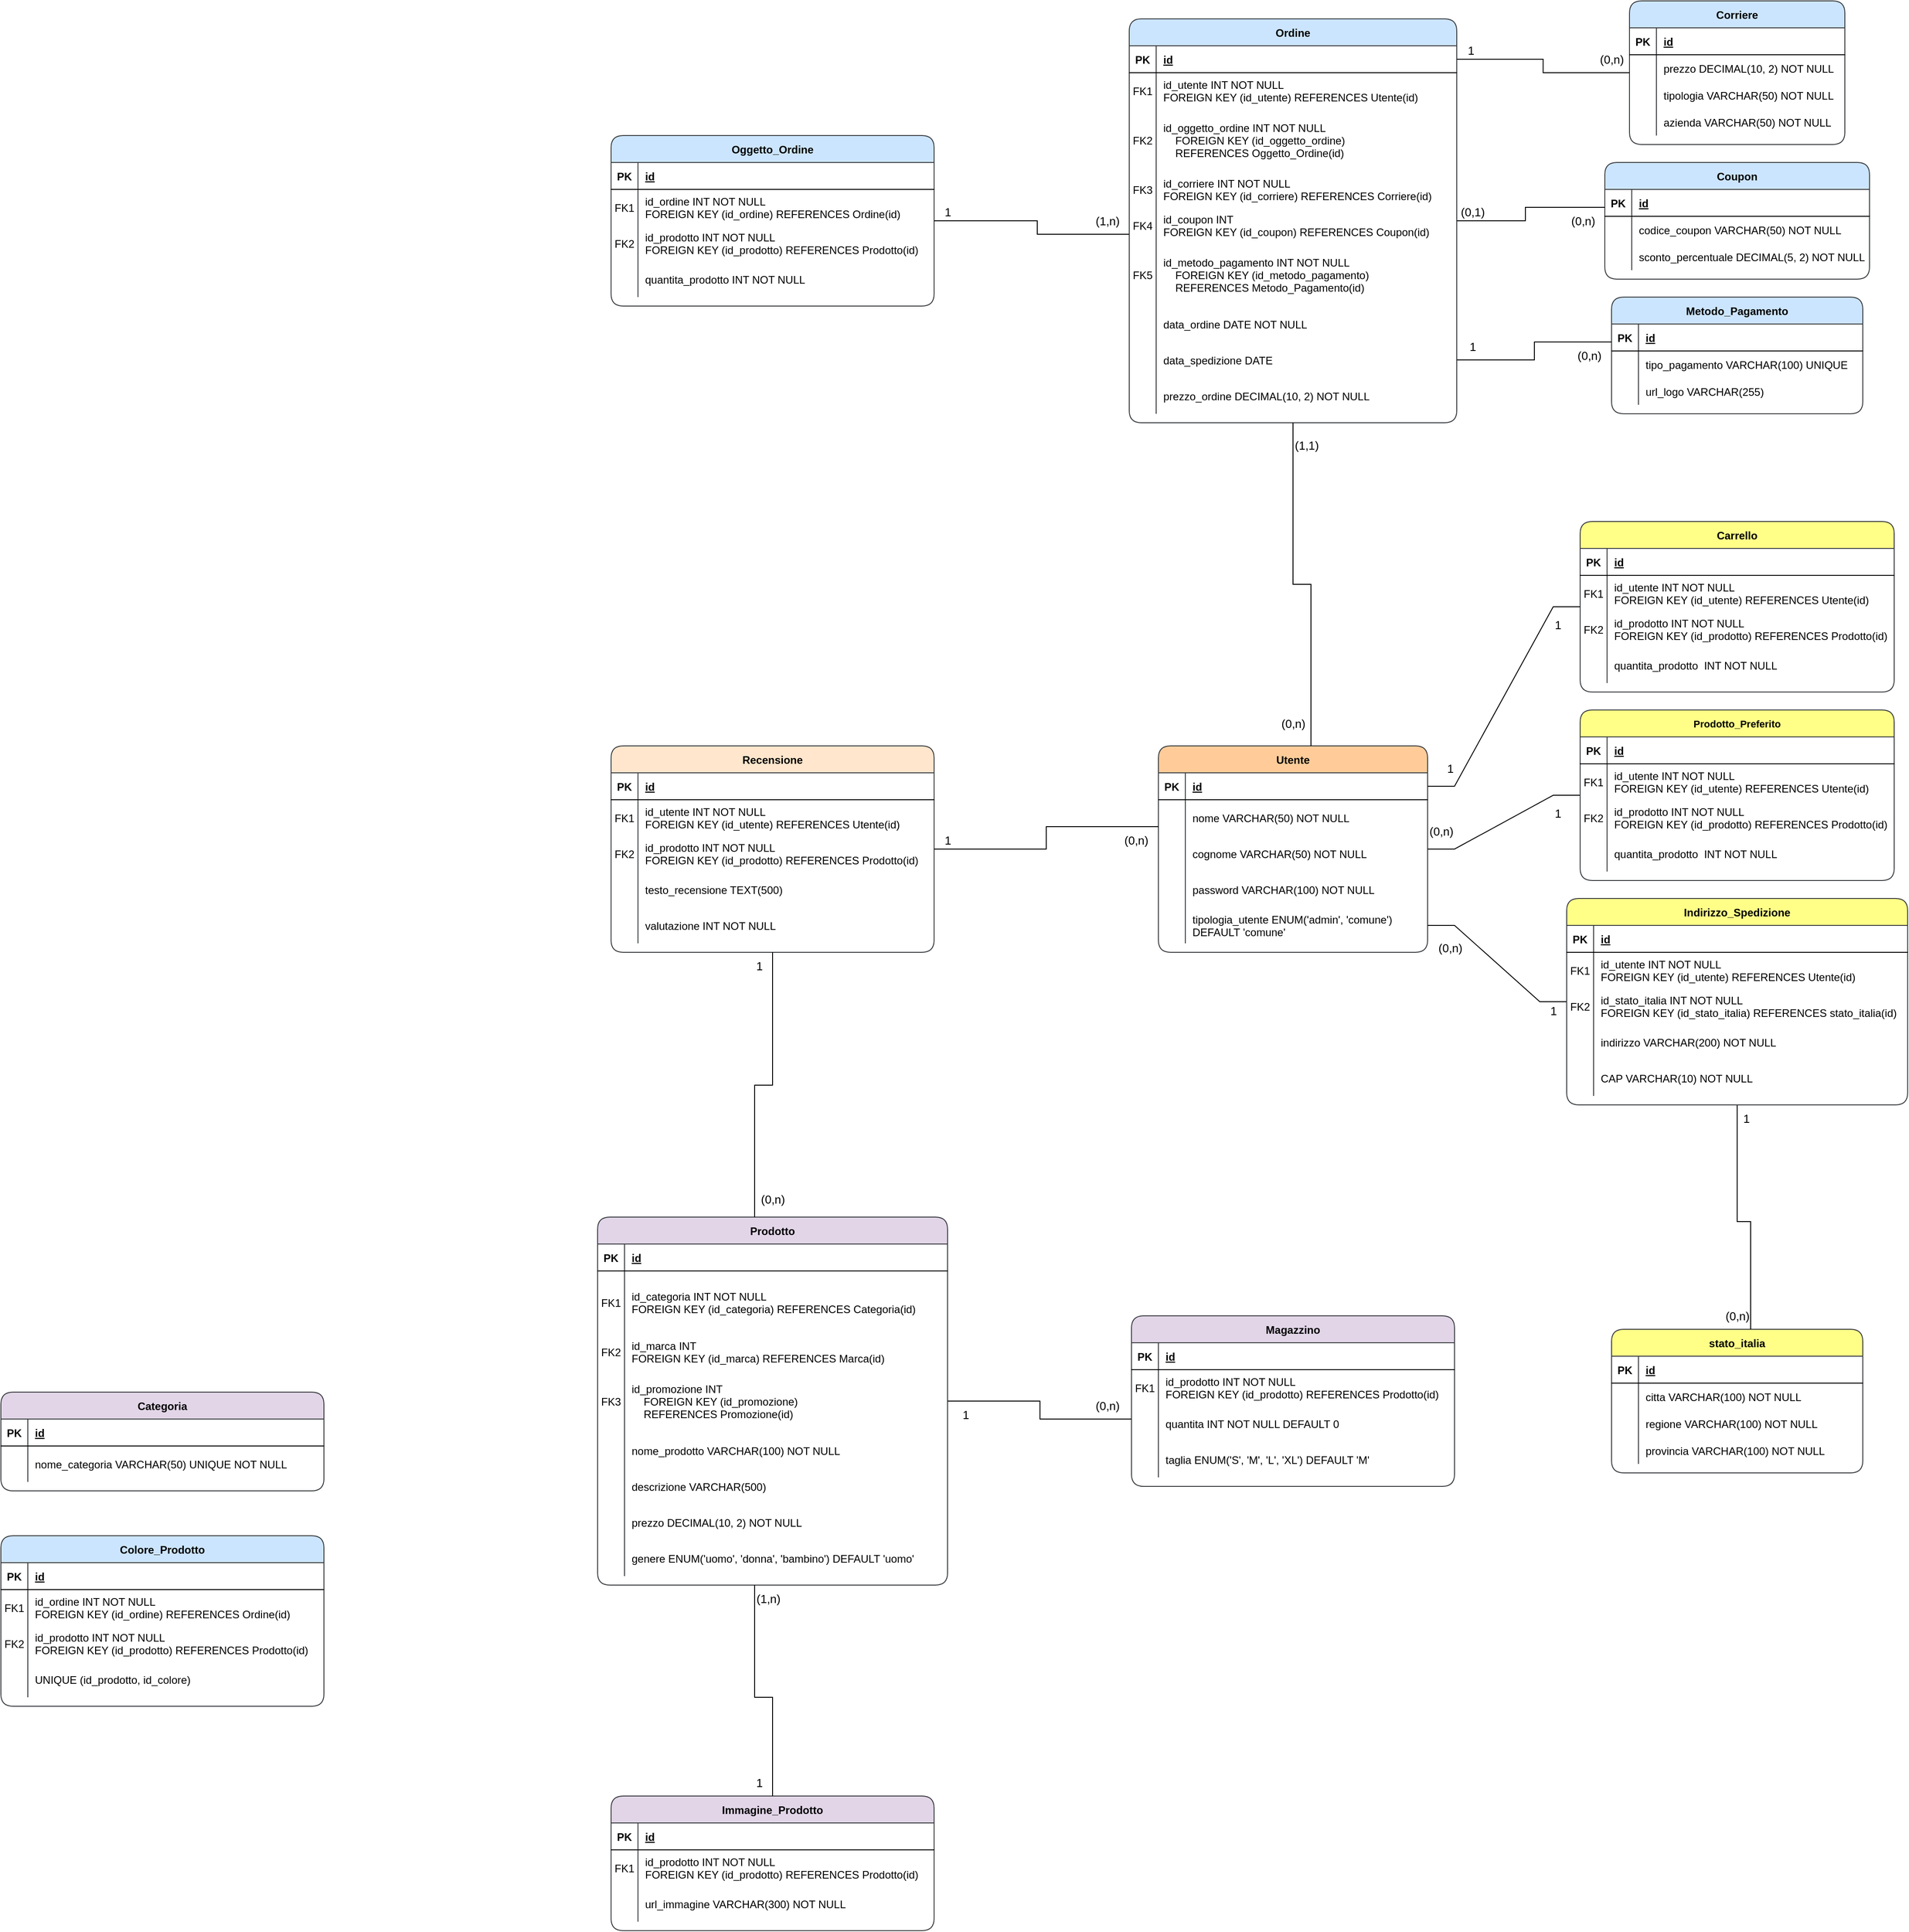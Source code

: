 <mxfile version="21.3.7" type="device">
  <diagram id="R2lEEEUBdFMjLlhIrx00" name="Page-1">
    <mxGraphModel dx="5770" dy="3167" grid="1" gridSize="10" guides="1" tooltips="1" connect="1" arrows="1" fold="1" page="1" pageScale="1" pageWidth="850" pageHeight="1100" math="0" shadow="0" extFonts="Permanent Marker^https://fonts.googleapis.com/css?family=Permanent+Marker">
      <root>
        <mxCell id="0" />
        <mxCell id="1" parent="0" />
        <mxCell id="C-vyLk0tnHw3VtMMgP7b-2" value="Carrello" style="shape=table;startSize=30;container=1;collapsible=1;childLayout=tableLayout;fixedRows=1;rowLines=0;fontStyle=1;align=center;resizeLast=1;fillColor=#ffff88;strokeColor=#36393d;rounded=1;shadow=0;" parent="1" vertex="1">
          <mxGeometry x="530" y="-180" width="350" height="190" as="geometry" />
        </mxCell>
        <mxCell id="C-vyLk0tnHw3VtMMgP7b-3" value="" style="shape=partialRectangle;collapsible=0;dropTarget=0;pointerEvents=0;fillColor=none;points=[[0,0.5],[1,0.5]];portConstraint=eastwest;top=0;left=0;right=0;bottom=1;shadow=0;" parent="C-vyLk0tnHw3VtMMgP7b-2" vertex="1">
          <mxGeometry y="30" width="350" height="30" as="geometry" />
        </mxCell>
        <mxCell id="C-vyLk0tnHw3VtMMgP7b-4" value="PK" style="shape=partialRectangle;overflow=hidden;connectable=0;fillColor=none;top=0;left=0;bottom=0;right=0;fontStyle=1;shadow=0;" parent="C-vyLk0tnHw3VtMMgP7b-3" vertex="1">
          <mxGeometry width="30" height="30" as="geometry">
            <mxRectangle width="30" height="30" as="alternateBounds" />
          </mxGeometry>
        </mxCell>
        <mxCell id="C-vyLk0tnHw3VtMMgP7b-5" value="id" style="shape=partialRectangle;overflow=hidden;connectable=0;fillColor=none;top=0;left=0;bottom=0;right=0;align=left;spacingLeft=6;fontStyle=5;shadow=0;" parent="C-vyLk0tnHw3VtMMgP7b-3" vertex="1">
          <mxGeometry x="30" width="320" height="30" as="geometry">
            <mxRectangle width="320" height="30" as="alternateBounds" />
          </mxGeometry>
        </mxCell>
        <mxCell id="C-vyLk0tnHw3VtMMgP7b-6" value="" style="shape=partialRectangle;collapsible=0;dropTarget=0;pointerEvents=0;fillColor=none;points=[[0,0.5],[1,0.5]];portConstraint=eastwest;top=0;left=0;right=0;bottom=0;shadow=0;" parent="C-vyLk0tnHw3VtMMgP7b-2" vertex="1">
          <mxGeometry y="60" width="350" height="40" as="geometry" />
        </mxCell>
        <mxCell id="C-vyLk0tnHw3VtMMgP7b-7" value="FK1" style="shape=partialRectangle;overflow=hidden;connectable=0;fillColor=none;top=0;left=0;bottom=0;right=0;shadow=0;" parent="C-vyLk0tnHw3VtMMgP7b-6" vertex="1">
          <mxGeometry width="30" height="40" as="geometry">
            <mxRectangle width="30" height="40" as="alternateBounds" />
          </mxGeometry>
        </mxCell>
        <mxCell id="C-vyLk0tnHw3VtMMgP7b-8" value="id_utente INT NOT NULL&#xa;FOREIGN KEY (id_utente) REFERENCES Utente(id)" style="shape=partialRectangle;overflow=hidden;connectable=0;fillColor=none;top=0;left=0;bottom=0;right=0;align=left;spacingLeft=6;shadow=0;" parent="C-vyLk0tnHw3VtMMgP7b-6" vertex="1">
          <mxGeometry x="30" width="320" height="40" as="geometry">
            <mxRectangle width="320" height="40" as="alternateBounds" />
          </mxGeometry>
        </mxCell>
        <mxCell id="h0krHcYpsFZksq3-swH_-95" value="" style="shape=partialRectangle;collapsible=0;dropTarget=0;pointerEvents=0;fillColor=none;points=[[0,0.5],[1,0.5]];portConstraint=eastwest;top=0;left=0;right=0;bottom=0;shadow=0;" vertex="1" parent="C-vyLk0tnHw3VtMMgP7b-2">
          <mxGeometry y="100" width="350" height="40" as="geometry" />
        </mxCell>
        <mxCell id="h0krHcYpsFZksq3-swH_-96" value="FK2" style="shape=partialRectangle;overflow=hidden;connectable=0;fillColor=none;top=0;left=0;bottom=0;right=0;shadow=0;" vertex="1" parent="h0krHcYpsFZksq3-swH_-95">
          <mxGeometry width="30" height="40" as="geometry">
            <mxRectangle width="30" height="40" as="alternateBounds" />
          </mxGeometry>
        </mxCell>
        <mxCell id="h0krHcYpsFZksq3-swH_-97" value="id_prodotto INT NOT NULL&#xa;FOREIGN KEY (id_prodotto) REFERENCES Prodotto(id)" style="shape=partialRectangle;overflow=hidden;connectable=0;fillColor=none;top=0;left=0;bottom=0;right=0;align=left;spacingLeft=6;shadow=0;" vertex="1" parent="h0krHcYpsFZksq3-swH_-95">
          <mxGeometry x="30" width="320" height="40" as="geometry">
            <mxRectangle width="320" height="40" as="alternateBounds" />
          </mxGeometry>
        </mxCell>
        <mxCell id="h0krHcYpsFZksq3-swH_-108" value="" style="shape=partialRectangle;collapsible=0;dropTarget=0;pointerEvents=0;fillColor=none;points=[[0,0.5],[1,0.5]];portConstraint=eastwest;top=0;left=0;right=0;bottom=0;shadow=0;" vertex="1" parent="C-vyLk0tnHw3VtMMgP7b-2">
          <mxGeometry y="140" width="350" height="40" as="geometry" />
        </mxCell>
        <mxCell id="h0krHcYpsFZksq3-swH_-109" value="" style="shape=partialRectangle;overflow=hidden;connectable=0;fillColor=none;top=0;left=0;bottom=0;right=0;shadow=0;" vertex="1" parent="h0krHcYpsFZksq3-swH_-108">
          <mxGeometry width="30" height="40" as="geometry">
            <mxRectangle width="30" height="40" as="alternateBounds" />
          </mxGeometry>
        </mxCell>
        <mxCell id="h0krHcYpsFZksq3-swH_-110" value="quantita_prodotto  INT NOT NULL" style="shape=partialRectangle;overflow=hidden;connectable=0;fillColor=none;top=0;left=0;bottom=0;right=0;align=left;spacingLeft=6;shadow=0;" vertex="1" parent="h0krHcYpsFZksq3-swH_-108">
          <mxGeometry x="30" width="320" height="40" as="geometry">
            <mxRectangle width="320" height="40" as="alternateBounds" />
          </mxGeometry>
        </mxCell>
        <mxCell id="C-vyLk0tnHw3VtMMgP7b-23" value="Utente" style="shape=table;startSize=30;container=1;collapsible=1;childLayout=tableLayout;fixedRows=1;rowLines=0;fontStyle=1;align=center;resizeLast=1;fillColor=#ffcc99;strokeColor=#36393d;rounded=1;shadow=0;" parent="1" vertex="1">
          <mxGeometry x="60" y="70" width="300" height="230" as="geometry" />
        </mxCell>
        <mxCell id="C-vyLk0tnHw3VtMMgP7b-24" value="" style="shape=partialRectangle;collapsible=0;dropTarget=0;pointerEvents=0;fillColor=none;points=[[0,0.5],[1,0.5]];portConstraint=eastwest;top=0;left=0;right=0;bottom=1;shadow=0;" parent="C-vyLk0tnHw3VtMMgP7b-23" vertex="1">
          <mxGeometry y="30" width="300" height="30" as="geometry" />
        </mxCell>
        <mxCell id="C-vyLk0tnHw3VtMMgP7b-25" value="PK" style="shape=partialRectangle;overflow=hidden;connectable=0;fillColor=none;top=0;left=0;bottom=0;right=0;fontStyle=1;shadow=0;" parent="C-vyLk0tnHw3VtMMgP7b-24" vertex="1">
          <mxGeometry width="30" height="30" as="geometry">
            <mxRectangle width="30" height="30" as="alternateBounds" />
          </mxGeometry>
        </mxCell>
        <mxCell id="C-vyLk0tnHw3VtMMgP7b-26" value="id" style="shape=partialRectangle;overflow=hidden;connectable=0;fillColor=none;top=0;left=0;bottom=0;right=0;align=left;spacingLeft=6;fontStyle=5;shadow=0;" parent="C-vyLk0tnHw3VtMMgP7b-24" vertex="1">
          <mxGeometry x="30" width="270" height="30" as="geometry">
            <mxRectangle width="270" height="30" as="alternateBounds" />
          </mxGeometry>
        </mxCell>
        <mxCell id="C-vyLk0tnHw3VtMMgP7b-27" value="" style="shape=partialRectangle;collapsible=0;dropTarget=0;pointerEvents=0;fillColor=none;points=[[0,0.5],[1,0.5]];portConstraint=eastwest;top=0;left=0;right=0;bottom=0;shadow=0;" parent="C-vyLk0tnHw3VtMMgP7b-23" vertex="1">
          <mxGeometry y="60" width="300" height="40" as="geometry" />
        </mxCell>
        <mxCell id="C-vyLk0tnHw3VtMMgP7b-28" value="" style="shape=partialRectangle;overflow=hidden;connectable=0;fillColor=none;top=0;left=0;bottom=0;right=0;shadow=0;" parent="C-vyLk0tnHw3VtMMgP7b-27" vertex="1">
          <mxGeometry width="30" height="40" as="geometry">
            <mxRectangle width="30" height="40" as="alternateBounds" />
          </mxGeometry>
        </mxCell>
        <mxCell id="C-vyLk0tnHw3VtMMgP7b-29" value="nome VARCHAR(50) NOT NULL" style="shape=partialRectangle;overflow=hidden;connectable=0;fillColor=none;top=0;left=0;bottom=0;right=0;align=left;spacingLeft=6;shadow=0;" parent="C-vyLk0tnHw3VtMMgP7b-27" vertex="1">
          <mxGeometry x="30" width="270" height="40" as="geometry">
            <mxRectangle width="270" height="40" as="alternateBounds" />
          </mxGeometry>
        </mxCell>
        <mxCell id="h0krHcYpsFZksq3-swH_-1" value="" style="shape=partialRectangle;collapsible=0;dropTarget=0;pointerEvents=0;fillColor=none;points=[[0,0.5],[1,0.5]];portConstraint=eastwest;top=0;left=0;right=0;bottom=0;shadow=0;" vertex="1" parent="C-vyLk0tnHw3VtMMgP7b-23">
          <mxGeometry y="100" width="300" height="40" as="geometry" />
        </mxCell>
        <mxCell id="h0krHcYpsFZksq3-swH_-2" value="" style="shape=partialRectangle;overflow=hidden;connectable=0;fillColor=none;top=0;left=0;bottom=0;right=0;shadow=0;" vertex="1" parent="h0krHcYpsFZksq3-swH_-1">
          <mxGeometry width="30" height="40" as="geometry">
            <mxRectangle width="30" height="40" as="alternateBounds" />
          </mxGeometry>
        </mxCell>
        <mxCell id="h0krHcYpsFZksq3-swH_-3" value="cognome VARCHAR(50) NOT NULL" style="shape=partialRectangle;overflow=hidden;connectable=0;fillColor=none;top=0;left=0;bottom=0;right=0;align=left;spacingLeft=6;shadow=0;" vertex="1" parent="h0krHcYpsFZksq3-swH_-1">
          <mxGeometry x="30" width="270" height="40" as="geometry">
            <mxRectangle width="270" height="40" as="alternateBounds" />
          </mxGeometry>
        </mxCell>
        <mxCell id="h0krHcYpsFZksq3-swH_-4" value="" style="shape=partialRectangle;collapsible=0;dropTarget=0;pointerEvents=0;fillColor=none;points=[[0,0.5],[1,0.5]];portConstraint=eastwest;top=0;left=0;right=0;bottom=0;shadow=0;" vertex="1" parent="C-vyLk0tnHw3VtMMgP7b-23">
          <mxGeometry y="140" width="300" height="40" as="geometry" />
        </mxCell>
        <mxCell id="h0krHcYpsFZksq3-swH_-5" value="" style="shape=partialRectangle;overflow=hidden;connectable=0;fillColor=none;top=0;left=0;bottom=0;right=0;shadow=0;" vertex="1" parent="h0krHcYpsFZksq3-swH_-4">
          <mxGeometry width="30" height="40" as="geometry">
            <mxRectangle width="30" height="40" as="alternateBounds" />
          </mxGeometry>
        </mxCell>
        <mxCell id="h0krHcYpsFZksq3-swH_-6" value="password VARCHAR(100) NOT NULL" style="shape=partialRectangle;overflow=hidden;connectable=0;fillColor=none;top=0;left=0;bottom=0;right=0;align=left;spacingLeft=6;shadow=0;" vertex="1" parent="h0krHcYpsFZksq3-swH_-4">
          <mxGeometry x="30" width="270" height="40" as="geometry">
            <mxRectangle width="270" height="40" as="alternateBounds" />
          </mxGeometry>
        </mxCell>
        <mxCell id="h0krHcYpsFZksq3-swH_-92" value="" style="shape=partialRectangle;collapsible=0;dropTarget=0;pointerEvents=0;fillColor=none;points=[[0,0.5],[1,0.5]];portConstraint=eastwest;top=0;left=0;right=0;bottom=0;shadow=0;" vertex="1" parent="C-vyLk0tnHw3VtMMgP7b-23">
          <mxGeometry y="180" width="300" height="40" as="geometry" />
        </mxCell>
        <mxCell id="h0krHcYpsFZksq3-swH_-93" value="" style="shape=partialRectangle;overflow=hidden;connectable=0;fillColor=none;top=0;left=0;bottom=0;right=0;shadow=0;" vertex="1" parent="h0krHcYpsFZksq3-swH_-92">
          <mxGeometry width="30" height="40" as="geometry">
            <mxRectangle width="30" height="40" as="alternateBounds" />
          </mxGeometry>
        </mxCell>
        <mxCell id="h0krHcYpsFZksq3-swH_-94" value="tipologia_utente ENUM(&#39;admin&#39;, &#39;comune&#39;) &#xa;DEFAULT &#39;comune&#39;" style="shape=partialRectangle;overflow=hidden;connectable=0;fillColor=none;top=0;left=0;bottom=0;right=0;align=left;spacingLeft=6;shadow=0;" vertex="1" parent="h0krHcYpsFZksq3-swH_-92">
          <mxGeometry x="30" width="270" height="40" as="geometry">
            <mxRectangle width="270" height="40" as="alternateBounds" />
          </mxGeometry>
        </mxCell>
        <mxCell id="h0krHcYpsFZksq3-swH_-46" value="stato_italia" style="shape=table;startSize=30;container=1;collapsible=1;childLayout=tableLayout;fixedRows=1;rowLines=0;fontStyle=1;align=center;resizeLast=1;fillColor=#ffff88;strokeColor=#36393d;shadow=0;rounded=1;" vertex="1" parent="1">
          <mxGeometry x="565" y="720" width="280" height="160" as="geometry" />
        </mxCell>
        <mxCell id="h0krHcYpsFZksq3-swH_-47" value="" style="shape=partialRectangle;collapsible=0;dropTarget=0;pointerEvents=0;fillColor=none;points=[[0,0.5],[1,0.5]];portConstraint=eastwest;top=0;left=0;right=0;bottom=1;shadow=0;" vertex="1" parent="h0krHcYpsFZksq3-swH_-46">
          <mxGeometry y="30" width="280" height="30" as="geometry" />
        </mxCell>
        <mxCell id="h0krHcYpsFZksq3-swH_-48" value="PK" style="shape=partialRectangle;overflow=hidden;connectable=0;fillColor=none;top=0;left=0;bottom=0;right=0;fontStyle=1;shadow=0;" vertex="1" parent="h0krHcYpsFZksq3-swH_-47">
          <mxGeometry width="30" height="30" as="geometry">
            <mxRectangle width="30" height="30" as="alternateBounds" />
          </mxGeometry>
        </mxCell>
        <mxCell id="h0krHcYpsFZksq3-swH_-49" value="id" style="shape=partialRectangle;overflow=hidden;connectable=0;fillColor=none;top=0;left=0;bottom=0;right=0;align=left;spacingLeft=6;fontStyle=5;shadow=0;" vertex="1" parent="h0krHcYpsFZksq3-swH_-47">
          <mxGeometry x="30" width="250" height="30" as="geometry">
            <mxRectangle width="250" height="30" as="alternateBounds" />
          </mxGeometry>
        </mxCell>
        <mxCell id="h0krHcYpsFZksq3-swH_-50" value="" style="shape=partialRectangle;collapsible=0;dropTarget=0;pointerEvents=0;fillColor=none;points=[[0,0.5],[1,0.5]];portConstraint=eastwest;top=0;left=0;right=0;bottom=0;shadow=0;" vertex="1" parent="h0krHcYpsFZksq3-swH_-46">
          <mxGeometry y="60" width="280" height="30" as="geometry" />
        </mxCell>
        <mxCell id="h0krHcYpsFZksq3-swH_-51" value="" style="shape=partialRectangle;overflow=hidden;connectable=0;fillColor=none;top=0;left=0;bottom=0;right=0;shadow=0;" vertex="1" parent="h0krHcYpsFZksq3-swH_-50">
          <mxGeometry width="30" height="30" as="geometry">
            <mxRectangle width="30" height="30" as="alternateBounds" />
          </mxGeometry>
        </mxCell>
        <mxCell id="h0krHcYpsFZksq3-swH_-52" value="citta VARCHAR(100) NOT NULL" style="shape=partialRectangle;overflow=hidden;connectable=0;fillColor=none;top=0;left=0;bottom=0;right=0;align=left;spacingLeft=6;shadow=0;" vertex="1" parent="h0krHcYpsFZksq3-swH_-50">
          <mxGeometry x="30" width="250" height="30" as="geometry">
            <mxRectangle width="250" height="30" as="alternateBounds" />
          </mxGeometry>
        </mxCell>
        <mxCell id="h0krHcYpsFZksq3-swH_-53" value="" style="shape=partialRectangle;collapsible=0;dropTarget=0;pointerEvents=0;fillColor=none;points=[[0,0.5],[1,0.5]];portConstraint=eastwest;top=0;left=0;right=0;bottom=0;shadow=0;" vertex="1" parent="h0krHcYpsFZksq3-swH_-46">
          <mxGeometry y="90" width="280" height="30" as="geometry" />
        </mxCell>
        <mxCell id="h0krHcYpsFZksq3-swH_-54" value="" style="shape=partialRectangle;overflow=hidden;connectable=0;fillColor=none;top=0;left=0;bottom=0;right=0;shadow=0;" vertex="1" parent="h0krHcYpsFZksq3-swH_-53">
          <mxGeometry width="30" height="30" as="geometry">
            <mxRectangle width="30" height="30" as="alternateBounds" />
          </mxGeometry>
        </mxCell>
        <mxCell id="h0krHcYpsFZksq3-swH_-55" value="regione VARCHAR(100) NOT NULL" style="shape=partialRectangle;overflow=hidden;connectable=0;fillColor=none;top=0;left=0;bottom=0;right=0;align=left;spacingLeft=6;shadow=0;" vertex="1" parent="h0krHcYpsFZksq3-swH_-53">
          <mxGeometry x="30" width="250" height="30" as="geometry">
            <mxRectangle width="250" height="30" as="alternateBounds" />
          </mxGeometry>
        </mxCell>
        <mxCell id="h0krHcYpsFZksq3-swH_-212" value="" style="shape=partialRectangle;collapsible=0;dropTarget=0;pointerEvents=0;fillColor=none;points=[[0,0.5],[1,0.5]];portConstraint=eastwest;top=0;left=0;right=0;bottom=0;shadow=0;" vertex="1" parent="h0krHcYpsFZksq3-swH_-46">
          <mxGeometry y="120" width="280" height="30" as="geometry" />
        </mxCell>
        <mxCell id="h0krHcYpsFZksq3-swH_-213" value="" style="shape=partialRectangle;overflow=hidden;connectable=0;fillColor=none;top=0;left=0;bottom=0;right=0;shadow=0;" vertex="1" parent="h0krHcYpsFZksq3-swH_-212">
          <mxGeometry width="30" height="30" as="geometry">
            <mxRectangle width="30" height="30" as="alternateBounds" />
          </mxGeometry>
        </mxCell>
        <mxCell id="h0krHcYpsFZksq3-swH_-214" value="provincia VARCHAR(100) NOT NULL" style="shape=partialRectangle;overflow=hidden;connectable=0;fillColor=none;top=0;left=0;bottom=0;right=0;align=left;spacingLeft=6;shadow=0;" vertex="1" parent="h0krHcYpsFZksq3-swH_-212">
          <mxGeometry x="30" width="250" height="30" as="geometry">
            <mxRectangle width="250" height="30" as="alternateBounds" />
          </mxGeometry>
        </mxCell>
        <mxCell id="h0krHcYpsFZksq3-swH_-56" value="" style="fontSize=12;html=1;endArrow=none;startArrow=none;rounded=0;exitX=1;exitY=0.5;exitDx=0;exitDy=0;shadow=0;endFill=0;startFill=0;edgeStyle=entityRelationEdgeStyle;" edge="1" parent="1" source="C-vyLk0tnHw3VtMMgP7b-24" target="C-vyLk0tnHw3VtMMgP7b-2">
          <mxGeometry width="100" height="100" relative="1" as="geometry">
            <mxPoint x="410" y="270" as="sourcePoint" />
            <mxPoint x="510" y="170" as="targetPoint" />
          </mxGeometry>
        </mxCell>
        <mxCell id="h0krHcYpsFZksq3-swH_-57" value="" style="edgeStyle=entityRelationEdgeStyle;fontSize=12;html=1;endArrow=none;endFill=0;rounded=0;shadow=0;startArrow=none;startFill=0;" edge="1" parent="1" source="C-vyLk0tnHw3VtMMgP7b-23" target="h0krHcYpsFZksq3-swH_-111">
          <mxGeometry width="100" height="100" relative="1" as="geometry">
            <mxPoint x="410" y="270" as="sourcePoint" />
            <mxPoint x="530" y="285.0" as="targetPoint" />
          </mxGeometry>
        </mxCell>
        <mxCell id="h0krHcYpsFZksq3-swH_-58" value="" style="edgeStyle=entityRelationEdgeStyle;fontSize=12;html=1;endArrow=none;endFill=0;rounded=0;shadow=0;startArrow=none;startFill=0;" edge="1" parent="1" source="h0krHcYpsFZksq3-swH_-92" target="h0krHcYpsFZksq3-swH_-124">
          <mxGeometry width="100" height="100" relative="1" as="geometry">
            <mxPoint x="450" y="310" as="sourcePoint" />
            <mxPoint x="520" y="475" as="targetPoint" />
          </mxGeometry>
        </mxCell>
        <mxCell id="h0krHcYpsFZksq3-swH_-60" value="" style="edgeStyle=orthogonalEdgeStyle;fontSize=12;html=1;endArrow=none;rounded=0;shadow=0;endFill=0;startArrow=none;startFill=0;" edge="1" parent="1" source="h0krHcYpsFZksq3-swH_-46" target="h0krHcYpsFZksq3-swH_-124">
          <mxGeometry width="100" height="100" relative="1" as="geometry">
            <mxPoint x="390" y="650" as="sourcePoint" />
            <mxPoint x="680" y="865" as="targetPoint" />
            <Array as="points">
              <mxPoint x="720" y="600" />
              <mxPoint x="705" y="600" />
            </Array>
          </mxGeometry>
        </mxCell>
        <mxCell id="h0krHcYpsFZksq3-swH_-62" value="Corriere" style="shape=table;startSize=30;container=1;collapsible=1;childLayout=tableLayout;fixedRows=1;rowLines=0;fontStyle=1;align=center;resizeLast=1;fillColor=#cce5ff;strokeColor=#36393d;shadow=0;rounded=1;" vertex="1" parent="1">
          <mxGeometry x="585" y="-760" width="240" height="160" as="geometry" />
        </mxCell>
        <mxCell id="h0krHcYpsFZksq3-swH_-63" value="" style="shape=partialRectangle;collapsible=0;dropTarget=0;pointerEvents=0;fillColor=none;points=[[0,0.5],[1,0.5]];portConstraint=eastwest;top=0;left=0;right=0;bottom=1;shadow=0;" vertex="1" parent="h0krHcYpsFZksq3-swH_-62">
          <mxGeometry y="30" width="240" height="30" as="geometry" />
        </mxCell>
        <mxCell id="h0krHcYpsFZksq3-swH_-64" value="PK" style="shape=partialRectangle;overflow=hidden;connectable=0;fillColor=none;top=0;left=0;bottom=0;right=0;fontStyle=1;shadow=0;" vertex="1" parent="h0krHcYpsFZksq3-swH_-63">
          <mxGeometry width="30" height="30" as="geometry">
            <mxRectangle width="30" height="30" as="alternateBounds" />
          </mxGeometry>
        </mxCell>
        <mxCell id="h0krHcYpsFZksq3-swH_-65" value="id" style="shape=partialRectangle;overflow=hidden;connectable=0;fillColor=none;top=0;left=0;bottom=0;right=0;align=left;spacingLeft=6;fontStyle=5;shadow=0;" vertex="1" parent="h0krHcYpsFZksq3-swH_-63">
          <mxGeometry x="30" width="210" height="30" as="geometry">
            <mxRectangle width="210" height="30" as="alternateBounds" />
          </mxGeometry>
        </mxCell>
        <mxCell id="h0krHcYpsFZksq3-swH_-66" value="" style="shape=partialRectangle;collapsible=0;dropTarget=0;pointerEvents=0;fillColor=none;points=[[0,0.5],[1,0.5]];portConstraint=eastwest;top=0;left=0;right=0;bottom=0;shadow=0;" vertex="1" parent="h0krHcYpsFZksq3-swH_-62">
          <mxGeometry y="60" width="240" height="30" as="geometry" />
        </mxCell>
        <mxCell id="h0krHcYpsFZksq3-swH_-67" value="" style="shape=partialRectangle;overflow=hidden;connectable=0;fillColor=none;top=0;left=0;bottom=0;right=0;shadow=0;" vertex="1" parent="h0krHcYpsFZksq3-swH_-66">
          <mxGeometry width="30" height="30" as="geometry">
            <mxRectangle width="30" height="30" as="alternateBounds" />
          </mxGeometry>
        </mxCell>
        <mxCell id="h0krHcYpsFZksq3-swH_-68" value="prezzo DECIMAL(10, 2) NOT NULL" style="shape=partialRectangle;overflow=hidden;connectable=0;fillColor=none;top=0;left=0;bottom=0;right=0;align=left;spacingLeft=6;shadow=0;" vertex="1" parent="h0krHcYpsFZksq3-swH_-66">
          <mxGeometry x="30" width="210" height="30" as="geometry">
            <mxRectangle width="210" height="30" as="alternateBounds" />
          </mxGeometry>
        </mxCell>
        <mxCell id="h0krHcYpsFZksq3-swH_-69" value="" style="shape=partialRectangle;collapsible=0;dropTarget=0;pointerEvents=0;fillColor=none;points=[[0,0.5],[1,0.5]];portConstraint=eastwest;top=0;left=0;right=0;bottom=0;shadow=0;" vertex="1" parent="h0krHcYpsFZksq3-swH_-62">
          <mxGeometry y="90" width="240" height="30" as="geometry" />
        </mxCell>
        <mxCell id="h0krHcYpsFZksq3-swH_-70" value="" style="shape=partialRectangle;overflow=hidden;connectable=0;fillColor=none;top=0;left=0;bottom=0;right=0;shadow=0;" vertex="1" parent="h0krHcYpsFZksq3-swH_-69">
          <mxGeometry width="30" height="30" as="geometry">
            <mxRectangle width="30" height="30" as="alternateBounds" />
          </mxGeometry>
        </mxCell>
        <mxCell id="h0krHcYpsFZksq3-swH_-71" value="tipologia VARCHAR(50) NOT NULL" style="shape=partialRectangle;overflow=hidden;connectable=0;fillColor=none;top=0;left=0;bottom=0;right=0;align=left;spacingLeft=6;shadow=0;" vertex="1" parent="h0krHcYpsFZksq3-swH_-69">
          <mxGeometry x="30" width="210" height="30" as="geometry">
            <mxRectangle width="210" height="30" as="alternateBounds" />
          </mxGeometry>
        </mxCell>
        <mxCell id="h0krHcYpsFZksq3-swH_-216" value="" style="shape=partialRectangle;collapsible=0;dropTarget=0;pointerEvents=0;fillColor=none;points=[[0,0.5],[1,0.5]];portConstraint=eastwest;top=0;left=0;right=0;bottom=0;shadow=0;" vertex="1" parent="h0krHcYpsFZksq3-swH_-62">
          <mxGeometry y="120" width="240" height="30" as="geometry" />
        </mxCell>
        <mxCell id="h0krHcYpsFZksq3-swH_-217" value="" style="shape=partialRectangle;overflow=hidden;connectable=0;fillColor=none;top=0;left=0;bottom=0;right=0;shadow=0;" vertex="1" parent="h0krHcYpsFZksq3-swH_-216">
          <mxGeometry width="30" height="30" as="geometry">
            <mxRectangle width="30" height="30" as="alternateBounds" />
          </mxGeometry>
        </mxCell>
        <mxCell id="h0krHcYpsFZksq3-swH_-218" value="azienda VARCHAR(50) NOT NULL" style="shape=partialRectangle;overflow=hidden;connectable=0;fillColor=none;top=0;left=0;bottom=0;right=0;align=left;spacingLeft=6;shadow=0;" vertex="1" parent="h0krHcYpsFZksq3-swH_-216">
          <mxGeometry x="30" width="210" height="30" as="geometry">
            <mxRectangle width="210" height="30" as="alternateBounds" />
          </mxGeometry>
        </mxCell>
        <mxCell id="h0krHcYpsFZksq3-swH_-72" value="Metodo_Pagamento" style="shape=table;startSize=30;container=1;collapsible=1;childLayout=tableLayout;fixedRows=1;rowLines=0;fontStyle=1;align=center;resizeLast=1;fillColor=#cce5ff;strokeColor=#36393d;shadow=0;rounded=1;" vertex="1" parent="1">
          <mxGeometry x="565" y="-430" width="280" height="130" as="geometry" />
        </mxCell>
        <mxCell id="h0krHcYpsFZksq3-swH_-73" value="" style="shape=partialRectangle;collapsible=0;dropTarget=0;pointerEvents=0;fillColor=none;points=[[0,0.5],[1,0.5]];portConstraint=eastwest;top=0;left=0;right=0;bottom=1;shadow=0;" vertex="1" parent="h0krHcYpsFZksq3-swH_-72">
          <mxGeometry y="30" width="280" height="30" as="geometry" />
        </mxCell>
        <mxCell id="h0krHcYpsFZksq3-swH_-74" value="PK" style="shape=partialRectangle;overflow=hidden;connectable=0;fillColor=none;top=0;left=0;bottom=0;right=0;fontStyle=1;shadow=0;" vertex="1" parent="h0krHcYpsFZksq3-swH_-73">
          <mxGeometry width="30" height="30" as="geometry">
            <mxRectangle width="30" height="30" as="alternateBounds" />
          </mxGeometry>
        </mxCell>
        <mxCell id="h0krHcYpsFZksq3-swH_-75" value="id" style="shape=partialRectangle;overflow=hidden;connectable=0;fillColor=none;top=0;left=0;bottom=0;right=0;align=left;spacingLeft=6;fontStyle=5;shadow=0;" vertex="1" parent="h0krHcYpsFZksq3-swH_-73">
          <mxGeometry x="30" width="250" height="30" as="geometry">
            <mxRectangle width="250" height="30" as="alternateBounds" />
          </mxGeometry>
        </mxCell>
        <mxCell id="h0krHcYpsFZksq3-swH_-76" value="" style="shape=partialRectangle;collapsible=0;dropTarget=0;pointerEvents=0;fillColor=none;points=[[0,0.5],[1,0.5]];portConstraint=eastwest;top=0;left=0;right=0;bottom=0;shadow=0;" vertex="1" parent="h0krHcYpsFZksq3-swH_-72">
          <mxGeometry y="60" width="280" height="30" as="geometry" />
        </mxCell>
        <mxCell id="h0krHcYpsFZksq3-swH_-77" value="" style="shape=partialRectangle;overflow=hidden;connectable=0;fillColor=none;top=0;left=0;bottom=0;right=0;shadow=0;" vertex="1" parent="h0krHcYpsFZksq3-swH_-76">
          <mxGeometry width="30" height="30" as="geometry">
            <mxRectangle width="30" height="30" as="alternateBounds" />
          </mxGeometry>
        </mxCell>
        <mxCell id="h0krHcYpsFZksq3-swH_-78" value="tipo_pagamento VARCHAR(100) UNIQUE" style="shape=partialRectangle;overflow=hidden;connectable=0;fillColor=none;top=0;left=0;bottom=0;right=0;align=left;spacingLeft=6;shadow=0;" vertex="1" parent="h0krHcYpsFZksq3-swH_-76">
          <mxGeometry x="30" width="250" height="30" as="geometry">
            <mxRectangle width="250" height="30" as="alternateBounds" />
          </mxGeometry>
        </mxCell>
        <mxCell id="h0krHcYpsFZksq3-swH_-79" value="" style="shape=partialRectangle;collapsible=0;dropTarget=0;pointerEvents=0;fillColor=none;points=[[0,0.5],[1,0.5]];portConstraint=eastwest;top=0;left=0;right=0;bottom=0;shadow=0;" vertex="1" parent="h0krHcYpsFZksq3-swH_-72">
          <mxGeometry y="90" width="280" height="30" as="geometry" />
        </mxCell>
        <mxCell id="h0krHcYpsFZksq3-swH_-80" value="" style="shape=partialRectangle;overflow=hidden;connectable=0;fillColor=none;top=0;left=0;bottom=0;right=0;shadow=0;" vertex="1" parent="h0krHcYpsFZksq3-swH_-79">
          <mxGeometry width="30" height="30" as="geometry">
            <mxRectangle width="30" height="30" as="alternateBounds" />
          </mxGeometry>
        </mxCell>
        <mxCell id="h0krHcYpsFZksq3-swH_-81" value="url_logo VARCHAR(255)" style="shape=partialRectangle;overflow=hidden;connectable=0;fillColor=none;top=0;left=0;bottom=0;right=0;align=left;spacingLeft=6;shadow=0;" vertex="1" parent="h0krHcYpsFZksq3-swH_-79">
          <mxGeometry x="30" width="250" height="30" as="geometry">
            <mxRectangle width="250" height="30" as="alternateBounds" />
          </mxGeometry>
        </mxCell>
        <mxCell id="h0krHcYpsFZksq3-swH_-82" value="Coupon" style="shape=table;startSize=30;container=1;collapsible=1;childLayout=tableLayout;fixedRows=1;rowLines=0;fontStyle=1;align=center;resizeLast=1;fillColor=#cce5ff;strokeColor=#36393d;shadow=0;rounded=1;" vertex="1" parent="1">
          <mxGeometry x="557.5" y="-580" width="295" height="130" as="geometry" />
        </mxCell>
        <mxCell id="h0krHcYpsFZksq3-swH_-83" value="" style="shape=partialRectangle;collapsible=0;dropTarget=0;pointerEvents=0;fillColor=none;points=[[0,0.5],[1,0.5]];portConstraint=eastwest;top=0;left=0;right=0;bottom=1;shadow=0;" vertex="1" parent="h0krHcYpsFZksq3-swH_-82">
          <mxGeometry y="30" width="295" height="30" as="geometry" />
        </mxCell>
        <mxCell id="h0krHcYpsFZksq3-swH_-84" value="PK" style="shape=partialRectangle;overflow=hidden;connectable=0;fillColor=none;top=0;left=0;bottom=0;right=0;fontStyle=1;shadow=0;" vertex="1" parent="h0krHcYpsFZksq3-swH_-83">
          <mxGeometry width="30" height="30" as="geometry">
            <mxRectangle width="30" height="30" as="alternateBounds" />
          </mxGeometry>
        </mxCell>
        <mxCell id="h0krHcYpsFZksq3-swH_-85" value="id" style="shape=partialRectangle;overflow=hidden;connectable=0;fillColor=none;top=0;left=0;bottom=0;right=0;align=left;spacingLeft=6;fontStyle=5;shadow=0;" vertex="1" parent="h0krHcYpsFZksq3-swH_-83">
          <mxGeometry x="30" width="265" height="30" as="geometry">
            <mxRectangle width="265" height="30" as="alternateBounds" />
          </mxGeometry>
        </mxCell>
        <mxCell id="h0krHcYpsFZksq3-swH_-86" value="" style="shape=partialRectangle;collapsible=0;dropTarget=0;pointerEvents=0;fillColor=none;points=[[0,0.5],[1,0.5]];portConstraint=eastwest;top=0;left=0;right=0;bottom=0;shadow=0;" vertex="1" parent="h0krHcYpsFZksq3-swH_-82">
          <mxGeometry y="60" width="295" height="30" as="geometry" />
        </mxCell>
        <mxCell id="h0krHcYpsFZksq3-swH_-87" value="" style="shape=partialRectangle;overflow=hidden;connectable=0;fillColor=none;top=0;left=0;bottom=0;right=0;shadow=0;" vertex="1" parent="h0krHcYpsFZksq3-swH_-86">
          <mxGeometry width="30" height="30" as="geometry">
            <mxRectangle width="30" height="30" as="alternateBounds" />
          </mxGeometry>
        </mxCell>
        <mxCell id="h0krHcYpsFZksq3-swH_-88" value="codice_coupon VARCHAR(50) NOT NULL" style="shape=partialRectangle;overflow=hidden;connectable=0;fillColor=none;top=0;left=0;bottom=0;right=0;align=left;spacingLeft=6;shadow=0;" vertex="1" parent="h0krHcYpsFZksq3-swH_-86">
          <mxGeometry x="30" width="265" height="30" as="geometry">
            <mxRectangle width="265" height="30" as="alternateBounds" />
          </mxGeometry>
        </mxCell>
        <mxCell id="h0krHcYpsFZksq3-swH_-89" value="" style="shape=partialRectangle;collapsible=0;dropTarget=0;pointerEvents=0;fillColor=none;points=[[0,0.5],[1,0.5]];portConstraint=eastwest;top=0;left=0;right=0;bottom=0;shadow=0;" vertex="1" parent="h0krHcYpsFZksq3-swH_-82">
          <mxGeometry y="90" width="295" height="30" as="geometry" />
        </mxCell>
        <mxCell id="h0krHcYpsFZksq3-swH_-90" value="" style="shape=partialRectangle;overflow=hidden;connectable=0;fillColor=none;top=0;left=0;bottom=0;right=0;shadow=0;" vertex="1" parent="h0krHcYpsFZksq3-swH_-89">
          <mxGeometry width="30" height="30" as="geometry">
            <mxRectangle width="30" height="30" as="alternateBounds" />
          </mxGeometry>
        </mxCell>
        <mxCell id="h0krHcYpsFZksq3-swH_-91" value="sconto_percentuale DECIMAL(5, 2) NOT NULL" style="shape=partialRectangle;overflow=hidden;connectable=0;fillColor=none;top=0;left=0;bottom=0;right=0;align=left;spacingLeft=6;shadow=0;" vertex="1" parent="h0krHcYpsFZksq3-swH_-89">
          <mxGeometry x="30" width="265" height="30" as="geometry">
            <mxRectangle width="265" height="30" as="alternateBounds" />
          </mxGeometry>
        </mxCell>
        <mxCell id="h0krHcYpsFZksq3-swH_-111" value="Prodotto_Preferito" style="shape=table;startSize=30;container=1;collapsible=1;childLayout=tableLayout;fixedRows=1;rowLines=0;fontStyle=1;align=center;resizeLast=1;fillColor=#ffff88;strokeColor=#36393d;fontSize=11;rounded=1;shadow=0;" vertex="1" parent="1">
          <mxGeometry x="530" y="30" width="350" height="190" as="geometry" />
        </mxCell>
        <mxCell id="h0krHcYpsFZksq3-swH_-112" value="" style="shape=partialRectangle;collapsible=0;dropTarget=0;pointerEvents=0;fillColor=none;points=[[0,0.5],[1,0.5]];portConstraint=eastwest;top=0;left=0;right=0;bottom=1;shadow=0;" vertex="1" parent="h0krHcYpsFZksq3-swH_-111">
          <mxGeometry y="30" width="350" height="30" as="geometry" />
        </mxCell>
        <mxCell id="h0krHcYpsFZksq3-swH_-113" value="PK" style="shape=partialRectangle;overflow=hidden;connectable=0;fillColor=none;top=0;left=0;bottom=0;right=0;fontStyle=1;shadow=0;" vertex="1" parent="h0krHcYpsFZksq3-swH_-112">
          <mxGeometry width="30" height="30" as="geometry">
            <mxRectangle width="30" height="30" as="alternateBounds" />
          </mxGeometry>
        </mxCell>
        <mxCell id="h0krHcYpsFZksq3-swH_-114" value="id" style="shape=partialRectangle;overflow=hidden;connectable=0;fillColor=none;top=0;left=0;bottom=0;right=0;align=left;spacingLeft=6;fontStyle=5;shadow=0;" vertex="1" parent="h0krHcYpsFZksq3-swH_-112">
          <mxGeometry x="30" width="320" height="30" as="geometry">
            <mxRectangle width="320" height="30" as="alternateBounds" />
          </mxGeometry>
        </mxCell>
        <mxCell id="h0krHcYpsFZksq3-swH_-115" value="" style="shape=partialRectangle;collapsible=0;dropTarget=0;pointerEvents=0;fillColor=none;points=[[0,0.5],[1,0.5]];portConstraint=eastwest;top=0;left=0;right=0;bottom=0;shadow=0;" vertex="1" parent="h0krHcYpsFZksq3-swH_-111">
          <mxGeometry y="60" width="350" height="40" as="geometry" />
        </mxCell>
        <mxCell id="h0krHcYpsFZksq3-swH_-116" value="FK1" style="shape=partialRectangle;overflow=hidden;connectable=0;fillColor=none;top=0;left=0;bottom=0;right=0;shadow=0;" vertex="1" parent="h0krHcYpsFZksq3-swH_-115">
          <mxGeometry width="30" height="40" as="geometry">
            <mxRectangle width="30" height="40" as="alternateBounds" />
          </mxGeometry>
        </mxCell>
        <mxCell id="h0krHcYpsFZksq3-swH_-117" value="id_utente INT NOT NULL&#xa;FOREIGN KEY (id_utente) REFERENCES Utente(id)" style="shape=partialRectangle;overflow=hidden;connectable=0;fillColor=none;top=0;left=0;bottom=0;right=0;align=left;spacingLeft=6;fontSize=12;shadow=0;" vertex="1" parent="h0krHcYpsFZksq3-swH_-115">
          <mxGeometry x="30" width="320" height="40" as="geometry">
            <mxRectangle width="320" height="40" as="alternateBounds" />
          </mxGeometry>
        </mxCell>
        <mxCell id="h0krHcYpsFZksq3-swH_-118" value="" style="shape=partialRectangle;collapsible=0;dropTarget=0;pointerEvents=0;fillColor=none;points=[[0,0.5],[1,0.5]];portConstraint=eastwest;top=0;left=0;right=0;bottom=0;shadow=0;" vertex="1" parent="h0krHcYpsFZksq3-swH_-111">
          <mxGeometry y="100" width="350" height="40" as="geometry" />
        </mxCell>
        <mxCell id="h0krHcYpsFZksq3-swH_-119" value="FK2" style="shape=partialRectangle;overflow=hidden;connectable=0;fillColor=none;top=0;left=0;bottom=0;right=0;shadow=0;" vertex="1" parent="h0krHcYpsFZksq3-swH_-118">
          <mxGeometry width="30" height="40" as="geometry">
            <mxRectangle width="30" height="40" as="alternateBounds" />
          </mxGeometry>
        </mxCell>
        <mxCell id="h0krHcYpsFZksq3-swH_-120" value="id_prodotto INT NOT NULL&#xa;FOREIGN KEY (id_prodotto) REFERENCES Prodotto(id)" style="shape=partialRectangle;overflow=hidden;connectable=0;fillColor=none;top=0;left=0;bottom=0;right=0;align=left;spacingLeft=6;fontSize=12;shadow=0;" vertex="1" parent="h0krHcYpsFZksq3-swH_-118">
          <mxGeometry x="30" width="320" height="40" as="geometry">
            <mxRectangle width="320" height="40" as="alternateBounds" />
          </mxGeometry>
        </mxCell>
        <mxCell id="h0krHcYpsFZksq3-swH_-121" value="" style="shape=partialRectangle;collapsible=0;dropTarget=0;pointerEvents=0;fillColor=none;points=[[0,0.5],[1,0.5]];portConstraint=eastwest;top=0;left=0;right=0;bottom=0;shadow=0;" vertex="1" parent="h0krHcYpsFZksq3-swH_-111">
          <mxGeometry y="140" width="350" height="40" as="geometry" />
        </mxCell>
        <mxCell id="h0krHcYpsFZksq3-swH_-122" value="" style="shape=partialRectangle;overflow=hidden;connectable=0;fillColor=none;top=0;left=0;bottom=0;right=0;shadow=0;" vertex="1" parent="h0krHcYpsFZksq3-swH_-121">
          <mxGeometry width="30" height="40" as="geometry">
            <mxRectangle width="30" height="40" as="alternateBounds" />
          </mxGeometry>
        </mxCell>
        <mxCell id="h0krHcYpsFZksq3-swH_-123" value="quantita_prodotto  INT NOT NULL" style="shape=partialRectangle;overflow=hidden;connectable=0;fillColor=none;top=0;left=0;bottom=0;right=0;align=left;spacingLeft=6;fontSize=12;shadow=0;" vertex="1" parent="h0krHcYpsFZksq3-swH_-121">
          <mxGeometry x="30" width="320" height="40" as="geometry">
            <mxRectangle width="320" height="40" as="alternateBounds" />
          </mxGeometry>
        </mxCell>
        <mxCell id="h0krHcYpsFZksq3-swH_-124" value="Indirizzo_Spedizione" style="shape=table;startSize=30;container=1;collapsible=1;childLayout=tableLayout;fixedRows=1;rowLines=0;fontStyle=1;align=center;resizeLast=1;fillColor=#ffff88;strokeColor=#36393d;fontSize=12;rounded=1;shadow=0;" vertex="1" parent="1">
          <mxGeometry x="515" y="240" width="380" height="230" as="geometry" />
        </mxCell>
        <mxCell id="h0krHcYpsFZksq3-swH_-125" value="" style="shape=partialRectangle;collapsible=0;dropTarget=0;pointerEvents=0;fillColor=none;points=[[0,0.5],[1,0.5]];portConstraint=eastwest;top=0;left=0;right=0;bottom=1;shadow=0;" vertex="1" parent="h0krHcYpsFZksq3-swH_-124">
          <mxGeometry y="30" width="380" height="30" as="geometry" />
        </mxCell>
        <mxCell id="h0krHcYpsFZksq3-swH_-126" value="PK" style="shape=partialRectangle;overflow=hidden;connectable=0;fillColor=none;top=0;left=0;bottom=0;right=0;fontStyle=1;shadow=0;" vertex="1" parent="h0krHcYpsFZksq3-swH_-125">
          <mxGeometry width="30" height="30" as="geometry">
            <mxRectangle width="30" height="30" as="alternateBounds" />
          </mxGeometry>
        </mxCell>
        <mxCell id="h0krHcYpsFZksq3-swH_-127" value="id" style="shape=partialRectangle;overflow=hidden;connectable=0;fillColor=none;top=0;left=0;bottom=0;right=0;align=left;spacingLeft=6;fontStyle=5;shadow=0;" vertex="1" parent="h0krHcYpsFZksq3-swH_-125">
          <mxGeometry x="30" width="350" height="30" as="geometry">
            <mxRectangle width="350" height="30" as="alternateBounds" />
          </mxGeometry>
        </mxCell>
        <mxCell id="h0krHcYpsFZksq3-swH_-128" value="" style="shape=partialRectangle;collapsible=0;dropTarget=0;pointerEvents=0;fillColor=none;points=[[0,0.5],[1,0.5]];portConstraint=eastwest;top=0;left=0;right=0;bottom=0;shadow=0;" vertex="1" parent="h0krHcYpsFZksq3-swH_-124">
          <mxGeometry y="60" width="380" height="40" as="geometry" />
        </mxCell>
        <mxCell id="h0krHcYpsFZksq3-swH_-129" value="FK1" style="shape=partialRectangle;overflow=hidden;connectable=0;fillColor=none;top=0;left=0;bottom=0;right=0;shadow=0;" vertex="1" parent="h0krHcYpsFZksq3-swH_-128">
          <mxGeometry width="30" height="40" as="geometry">
            <mxRectangle width="30" height="40" as="alternateBounds" />
          </mxGeometry>
        </mxCell>
        <mxCell id="h0krHcYpsFZksq3-swH_-130" value="id_utente INT NOT NULL&#xa;FOREIGN KEY (id_utente) REFERENCES Utente(id)" style="shape=partialRectangle;overflow=hidden;connectable=0;fillColor=none;top=0;left=0;bottom=0;right=0;align=left;spacingLeft=6;shadow=0;" vertex="1" parent="h0krHcYpsFZksq3-swH_-128">
          <mxGeometry x="30" width="350" height="40" as="geometry">
            <mxRectangle width="350" height="40" as="alternateBounds" />
          </mxGeometry>
        </mxCell>
        <mxCell id="h0krHcYpsFZksq3-swH_-586" value="" style="shape=partialRectangle;collapsible=0;dropTarget=0;pointerEvents=0;fillColor=none;points=[[0,0.5],[1,0.5]];portConstraint=eastwest;top=0;left=0;right=0;bottom=0;shadow=0;" vertex="1" parent="h0krHcYpsFZksq3-swH_-124">
          <mxGeometry y="100" width="380" height="40" as="geometry" />
        </mxCell>
        <mxCell id="h0krHcYpsFZksq3-swH_-587" value="FK2" style="shape=partialRectangle;overflow=hidden;connectable=0;fillColor=none;top=0;left=0;bottom=0;right=0;shadow=0;" vertex="1" parent="h0krHcYpsFZksq3-swH_-586">
          <mxGeometry width="30" height="40" as="geometry">
            <mxRectangle width="30" height="40" as="alternateBounds" />
          </mxGeometry>
        </mxCell>
        <mxCell id="h0krHcYpsFZksq3-swH_-588" value="id_stato_italia INT NOT NULL&#xa;FOREIGN KEY (id_stato_italia) REFERENCES stato_italia(id)" style="shape=partialRectangle;overflow=hidden;connectable=0;fillColor=none;top=0;left=0;bottom=0;right=0;align=left;spacingLeft=6;shadow=0;" vertex="1" parent="h0krHcYpsFZksq3-swH_-586">
          <mxGeometry x="30" width="350" height="40" as="geometry">
            <mxRectangle width="350" height="40" as="alternateBounds" />
          </mxGeometry>
        </mxCell>
        <mxCell id="h0krHcYpsFZksq3-swH_-131" value="" style="shape=partialRectangle;collapsible=0;dropTarget=0;pointerEvents=0;fillColor=none;points=[[0,0.5],[1,0.5]];portConstraint=eastwest;top=0;left=0;right=0;bottom=0;shadow=0;" vertex="1" parent="h0krHcYpsFZksq3-swH_-124">
          <mxGeometry y="140" width="380" height="40" as="geometry" />
        </mxCell>
        <mxCell id="h0krHcYpsFZksq3-swH_-132" value="" style="shape=partialRectangle;overflow=hidden;connectable=0;fillColor=none;top=0;left=0;bottom=0;right=0;shadow=0;" vertex="1" parent="h0krHcYpsFZksq3-swH_-131">
          <mxGeometry width="30" height="40" as="geometry">
            <mxRectangle width="30" height="40" as="alternateBounds" />
          </mxGeometry>
        </mxCell>
        <mxCell id="h0krHcYpsFZksq3-swH_-133" value="indirizzo VARCHAR(200) NOT NULL" style="shape=partialRectangle;overflow=hidden;connectable=0;fillColor=none;top=0;left=0;bottom=0;right=0;align=left;spacingLeft=6;shadow=0;" vertex="1" parent="h0krHcYpsFZksq3-swH_-131">
          <mxGeometry x="30" width="350" height="40" as="geometry">
            <mxRectangle width="350" height="40" as="alternateBounds" />
          </mxGeometry>
        </mxCell>
        <mxCell id="h0krHcYpsFZksq3-swH_-143" value="" style="shape=partialRectangle;collapsible=0;dropTarget=0;pointerEvents=0;fillColor=none;points=[[0,0.5],[1,0.5]];portConstraint=eastwest;top=0;left=0;right=0;bottom=0;shadow=0;" vertex="1" parent="h0krHcYpsFZksq3-swH_-124">
          <mxGeometry y="180" width="380" height="40" as="geometry" />
        </mxCell>
        <mxCell id="h0krHcYpsFZksq3-swH_-144" value="" style="shape=partialRectangle;overflow=hidden;connectable=0;fillColor=none;top=0;left=0;bottom=0;right=0;shadow=0;" vertex="1" parent="h0krHcYpsFZksq3-swH_-143">
          <mxGeometry width="30" height="40" as="geometry">
            <mxRectangle width="30" height="40" as="alternateBounds" />
          </mxGeometry>
        </mxCell>
        <mxCell id="h0krHcYpsFZksq3-swH_-145" value="CAP VARCHAR(10) NOT NULL" style="shape=partialRectangle;overflow=hidden;connectable=0;fillColor=none;top=0;left=0;bottom=0;right=0;align=left;spacingLeft=6;shadow=0;" vertex="1" parent="h0krHcYpsFZksq3-swH_-143">
          <mxGeometry x="30" width="350" height="40" as="geometry">
            <mxRectangle width="350" height="40" as="alternateBounds" />
          </mxGeometry>
        </mxCell>
        <mxCell id="h0krHcYpsFZksq3-swH_-220" value="Ordine" style="shape=table;startSize=30;container=1;collapsible=1;childLayout=tableLayout;fixedRows=1;rowLines=0;fontStyle=1;align=center;resizeLast=1;fillColor=#cce5ff;strokeColor=#36393d;shadow=0;rounded=1;" vertex="1" parent="1">
          <mxGeometry x="27.5" y="-740" width="365" height="450" as="geometry" />
        </mxCell>
        <mxCell id="h0krHcYpsFZksq3-swH_-221" value="" style="shape=partialRectangle;collapsible=0;dropTarget=0;pointerEvents=0;fillColor=none;points=[[0,0.5],[1,0.5]];portConstraint=eastwest;top=0;left=0;right=0;bottom=1;shadow=0;" vertex="1" parent="h0krHcYpsFZksq3-swH_-220">
          <mxGeometry y="30" width="365" height="30" as="geometry" />
        </mxCell>
        <mxCell id="h0krHcYpsFZksq3-swH_-222" value="PK" style="shape=partialRectangle;overflow=hidden;connectable=0;fillColor=none;top=0;left=0;bottom=0;right=0;fontStyle=1;shadow=0;" vertex="1" parent="h0krHcYpsFZksq3-swH_-221">
          <mxGeometry width="30" height="30" as="geometry">
            <mxRectangle width="30" height="30" as="alternateBounds" />
          </mxGeometry>
        </mxCell>
        <mxCell id="h0krHcYpsFZksq3-swH_-223" value="id" style="shape=partialRectangle;overflow=hidden;connectable=0;fillColor=none;top=0;left=0;bottom=0;right=0;align=left;spacingLeft=6;fontStyle=5;shadow=0;" vertex="1" parent="h0krHcYpsFZksq3-swH_-221">
          <mxGeometry x="30" width="335" height="30" as="geometry">
            <mxRectangle width="335" height="30" as="alternateBounds" />
          </mxGeometry>
        </mxCell>
        <mxCell id="h0krHcYpsFZksq3-swH_-227" value="" style="shape=partialRectangle;collapsible=0;dropTarget=0;pointerEvents=0;fillColor=none;points=[[0,0.5],[1,0.5]];portConstraint=eastwest;top=0;left=0;right=0;bottom=0;shadow=0;" vertex="1" parent="h0krHcYpsFZksq3-swH_-220">
          <mxGeometry y="60" width="365" height="40" as="geometry" />
        </mxCell>
        <mxCell id="h0krHcYpsFZksq3-swH_-228" value="FK1" style="shape=partialRectangle;overflow=hidden;connectable=0;fillColor=none;top=0;left=0;bottom=0;right=0;shadow=0;" vertex="1" parent="h0krHcYpsFZksq3-swH_-227">
          <mxGeometry width="30" height="40" as="geometry">
            <mxRectangle width="30" height="40" as="alternateBounds" />
          </mxGeometry>
        </mxCell>
        <mxCell id="h0krHcYpsFZksq3-swH_-229" value="id_utente INT NOT NULL&#xa;FOREIGN KEY (id_utente) REFERENCES Utente(id)" style="shape=partialRectangle;overflow=hidden;connectable=0;fillColor=none;top=0;left=0;bottom=0;right=0;align=left;spacingLeft=6;shadow=0;" vertex="1" parent="h0krHcYpsFZksq3-swH_-227">
          <mxGeometry x="30" width="335" height="40" as="geometry">
            <mxRectangle width="335" height="40" as="alternateBounds" />
          </mxGeometry>
        </mxCell>
        <mxCell id="h0krHcYpsFZksq3-swH_-298" value="" style="shape=partialRectangle;collapsible=0;dropTarget=0;pointerEvents=0;fillColor=none;points=[[0,0.5],[1,0.5]];portConstraint=eastwest;top=0;left=0;right=0;bottom=0;shadow=0;" vertex="1" parent="h0krHcYpsFZksq3-swH_-220">
          <mxGeometry y="100" width="365" height="70" as="geometry" />
        </mxCell>
        <mxCell id="h0krHcYpsFZksq3-swH_-299" value="FK2" style="shape=partialRectangle;overflow=hidden;connectable=0;fillColor=none;top=0;left=0;bottom=0;right=0;shadow=0;" vertex="1" parent="h0krHcYpsFZksq3-swH_-298">
          <mxGeometry width="30" height="70" as="geometry">
            <mxRectangle width="30" height="70" as="alternateBounds" />
          </mxGeometry>
        </mxCell>
        <mxCell id="h0krHcYpsFZksq3-swH_-300" value="id_oggetto_ordine INT NOT NULL&#xa;    FOREIGN KEY (id_oggetto_ordine)&#xa;    REFERENCES Oggetto_Ordine(id)" style="shape=partialRectangle;overflow=hidden;connectable=0;fillColor=none;top=0;left=0;bottom=0;right=0;align=left;spacingLeft=6;shadow=0;" vertex="1" parent="h0krHcYpsFZksq3-swH_-298">
          <mxGeometry x="30" width="335" height="70" as="geometry">
            <mxRectangle width="335" height="70" as="alternateBounds" />
          </mxGeometry>
        </mxCell>
        <mxCell id="h0krHcYpsFZksq3-swH_-295" value="" style="shape=partialRectangle;collapsible=0;dropTarget=0;pointerEvents=0;fillColor=none;points=[[0,0.5],[1,0.5]];portConstraint=eastwest;top=0;left=0;right=0;bottom=0;shadow=0;" vertex="1" parent="h0krHcYpsFZksq3-swH_-220">
          <mxGeometry y="170" width="365" height="40" as="geometry" />
        </mxCell>
        <mxCell id="h0krHcYpsFZksq3-swH_-296" value="FK3" style="shape=partialRectangle;overflow=hidden;connectable=0;fillColor=none;top=0;left=0;bottom=0;right=0;shadow=0;" vertex="1" parent="h0krHcYpsFZksq3-swH_-295">
          <mxGeometry width="30" height="40" as="geometry">
            <mxRectangle width="30" height="40" as="alternateBounds" />
          </mxGeometry>
        </mxCell>
        <mxCell id="h0krHcYpsFZksq3-swH_-297" value="id_corriere INT NOT NULL&#xa;FOREIGN KEY (id_corriere) REFERENCES Corriere(id)" style="shape=partialRectangle;overflow=hidden;connectable=0;fillColor=none;top=0;left=0;bottom=0;right=0;align=left;spacingLeft=6;shadow=0;" vertex="1" parent="h0krHcYpsFZksq3-swH_-295">
          <mxGeometry x="30" width="335" height="40" as="geometry">
            <mxRectangle width="335" height="40" as="alternateBounds" />
          </mxGeometry>
        </mxCell>
        <mxCell id="h0krHcYpsFZksq3-swH_-301" value="" style="shape=partialRectangle;collapsible=0;dropTarget=0;pointerEvents=0;fillColor=none;points=[[0,0.5],[1,0.5]];portConstraint=eastwest;top=0;left=0;right=0;bottom=0;shadow=0;" vertex="1" parent="h0krHcYpsFZksq3-swH_-220">
          <mxGeometry y="210" width="365" height="40" as="geometry" />
        </mxCell>
        <mxCell id="h0krHcYpsFZksq3-swH_-302" value="FK4" style="shape=partialRectangle;overflow=hidden;connectable=0;fillColor=none;top=0;left=0;bottom=0;right=0;shadow=0;" vertex="1" parent="h0krHcYpsFZksq3-swH_-301">
          <mxGeometry width="30" height="40" as="geometry">
            <mxRectangle width="30" height="40" as="alternateBounds" />
          </mxGeometry>
        </mxCell>
        <mxCell id="h0krHcYpsFZksq3-swH_-303" value="id_coupon INT&#xa;FOREIGN KEY (id_coupon) REFERENCES Coupon(id)" style="shape=partialRectangle;overflow=hidden;connectable=0;fillColor=none;top=0;left=0;bottom=0;right=0;align=left;spacingLeft=6;shadow=0;" vertex="1" parent="h0krHcYpsFZksq3-swH_-301">
          <mxGeometry x="30" width="335" height="40" as="geometry">
            <mxRectangle width="335" height="40" as="alternateBounds" />
          </mxGeometry>
        </mxCell>
        <mxCell id="h0krHcYpsFZksq3-swH_-307" value="" style="shape=partialRectangle;collapsible=0;dropTarget=0;pointerEvents=0;fillColor=none;points=[[0,0.5],[1,0.5]];portConstraint=eastwest;top=0;left=0;right=0;bottom=0;shadow=0;" vertex="1" parent="h0krHcYpsFZksq3-swH_-220">
          <mxGeometry y="250" width="365" height="70" as="geometry" />
        </mxCell>
        <mxCell id="h0krHcYpsFZksq3-swH_-308" value="FK5" style="shape=partialRectangle;overflow=hidden;connectable=0;fillColor=none;top=0;left=0;bottom=0;right=0;shadow=0;" vertex="1" parent="h0krHcYpsFZksq3-swH_-307">
          <mxGeometry width="30" height="70" as="geometry">
            <mxRectangle width="30" height="70" as="alternateBounds" />
          </mxGeometry>
        </mxCell>
        <mxCell id="h0krHcYpsFZksq3-swH_-309" value="id_metodo_pagamento INT NOT NULL&#xa;    FOREIGN KEY (id_metodo_pagamento)&#xa;    REFERENCES Metodo_Pagamento(id)" style="shape=partialRectangle;overflow=hidden;connectable=0;fillColor=none;top=0;left=0;bottom=0;right=0;align=left;spacingLeft=6;shadow=0;" vertex="1" parent="h0krHcYpsFZksq3-swH_-307">
          <mxGeometry x="30" width="335" height="70" as="geometry">
            <mxRectangle width="335" height="70" as="alternateBounds" />
          </mxGeometry>
        </mxCell>
        <mxCell id="h0krHcYpsFZksq3-swH_-255" value="" style="shape=partialRectangle;collapsible=0;dropTarget=0;pointerEvents=0;fillColor=none;points=[[0,0.5],[1,0.5]];portConstraint=eastwest;top=0;left=0;right=0;bottom=0;shadow=0;" vertex="1" parent="h0krHcYpsFZksq3-swH_-220">
          <mxGeometry y="320" width="365" height="40" as="geometry" />
        </mxCell>
        <mxCell id="h0krHcYpsFZksq3-swH_-256" value="" style="shape=partialRectangle;overflow=hidden;connectable=0;fillColor=none;top=0;left=0;bottom=0;right=0;shadow=0;" vertex="1" parent="h0krHcYpsFZksq3-swH_-255">
          <mxGeometry width="30" height="40" as="geometry">
            <mxRectangle width="30" height="40" as="alternateBounds" />
          </mxGeometry>
        </mxCell>
        <mxCell id="h0krHcYpsFZksq3-swH_-257" value="data_ordine DATE NOT NULL" style="shape=partialRectangle;overflow=hidden;connectable=0;fillColor=none;top=0;left=0;bottom=0;right=0;align=left;spacingLeft=6;shadow=0;" vertex="1" parent="h0krHcYpsFZksq3-swH_-255">
          <mxGeometry x="30" width="335" height="40" as="geometry">
            <mxRectangle width="335" height="40" as="alternateBounds" />
          </mxGeometry>
        </mxCell>
        <mxCell id="h0krHcYpsFZksq3-swH_-240" value="" style="shape=partialRectangle;collapsible=0;dropTarget=0;pointerEvents=0;fillColor=none;points=[[0,0.5],[1,0.5]];portConstraint=eastwest;top=0;left=0;right=0;bottom=0;shadow=0;" vertex="1" parent="h0krHcYpsFZksq3-swH_-220">
          <mxGeometry y="360" width="365" height="40" as="geometry" />
        </mxCell>
        <mxCell id="h0krHcYpsFZksq3-swH_-241" value="" style="shape=partialRectangle;overflow=hidden;connectable=0;fillColor=none;top=0;left=0;bottom=0;right=0;shadow=0;" vertex="1" parent="h0krHcYpsFZksq3-swH_-240">
          <mxGeometry width="30" height="40" as="geometry">
            <mxRectangle width="30" height="40" as="alternateBounds" />
          </mxGeometry>
        </mxCell>
        <mxCell id="h0krHcYpsFZksq3-swH_-242" value="data_spedizione DATE" style="shape=partialRectangle;overflow=hidden;connectable=0;fillColor=none;top=0;left=0;bottom=0;right=0;align=left;spacingLeft=6;shadow=0;" vertex="1" parent="h0krHcYpsFZksq3-swH_-240">
          <mxGeometry x="30" width="335" height="40" as="geometry">
            <mxRectangle width="335" height="40" as="alternateBounds" />
          </mxGeometry>
        </mxCell>
        <mxCell id="h0krHcYpsFZksq3-swH_-243" value="" style="shape=partialRectangle;collapsible=0;dropTarget=0;pointerEvents=0;fillColor=none;points=[[0,0.5],[1,0.5]];portConstraint=eastwest;top=0;left=0;right=0;bottom=0;shadow=0;" vertex="1" parent="h0krHcYpsFZksq3-swH_-220">
          <mxGeometry y="400" width="365" height="40" as="geometry" />
        </mxCell>
        <mxCell id="h0krHcYpsFZksq3-swH_-244" value="" style="shape=partialRectangle;overflow=hidden;connectable=0;fillColor=none;top=0;left=0;bottom=0;right=0;shadow=0;" vertex="1" parent="h0krHcYpsFZksq3-swH_-243">
          <mxGeometry width="30" height="40" as="geometry">
            <mxRectangle width="30" height="40" as="alternateBounds" />
          </mxGeometry>
        </mxCell>
        <mxCell id="h0krHcYpsFZksq3-swH_-245" value="prezzo_ordine DECIMAL(10, 2) NOT NULL" style="shape=partialRectangle;overflow=hidden;connectable=0;fillColor=none;top=0;left=0;bottom=0;right=0;align=left;spacingLeft=6;shadow=0;" vertex="1" parent="h0krHcYpsFZksq3-swH_-243">
          <mxGeometry x="30" width="335" height="40" as="geometry">
            <mxRectangle width="335" height="40" as="alternateBounds" />
          </mxGeometry>
        </mxCell>
        <mxCell id="h0krHcYpsFZksq3-swH_-230" value="Oggetto_Ordine" style="shape=table;startSize=30;container=1;collapsible=1;childLayout=tableLayout;fixedRows=1;rowLines=0;fontStyle=1;align=center;resizeLast=1;fillColor=#cce5ff;strokeColor=#36393d;shadow=0;rounded=1;" vertex="1" parent="1">
          <mxGeometry x="-550" y="-610" width="360" height="190" as="geometry" />
        </mxCell>
        <mxCell id="h0krHcYpsFZksq3-swH_-231" value="" style="shape=partialRectangle;collapsible=0;dropTarget=0;pointerEvents=0;fillColor=none;points=[[0,0.5],[1,0.5]];portConstraint=eastwest;top=0;left=0;right=0;bottom=1;shadow=0;" vertex="1" parent="h0krHcYpsFZksq3-swH_-230">
          <mxGeometry y="30" width="360" height="30" as="geometry" />
        </mxCell>
        <mxCell id="h0krHcYpsFZksq3-swH_-232" value="PK" style="shape=partialRectangle;overflow=hidden;connectable=0;fillColor=none;top=0;left=0;bottom=0;right=0;fontStyle=1;shadow=0;" vertex="1" parent="h0krHcYpsFZksq3-swH_-231">
          <mxGeometry width="30" height="30" as="geometry">
            <mxRectangle width="30" height="30" as="alternateBounds" />
          </mxGeometry>
        </mxCell>
        <mxCell id="h0krHcYpsFZksq3-swH_-233" value="id" style="shape=partialRectangle;overflow=hidden;connectable=0;fillColor=none;top=0;left=0;bottom=0;right=0;align=left;spacingLeft=6;fontStyle=5;shadow=0;" vertex="1" parent="h0krHcYpsFZksq3-swH_-231">
          <mxGeometry x="30" width="330" height="30" as="geometry">
            <mxRectangle width="330" height="30" as="alternateBounds" />
          </mxGeometry>
        </mxCell>
        <mxCell id="h0krHcYpsFZksq3-swH_-237" value="" style="shape=partialRectangle;collapsible=0;dropTarget=0;pointerEvents=0;fillColor=none;points=[[0,0.5],[1,0.5]];portConstraint=eastwest;top=0;left=0;right=0;bottom=0;shadow=0;" vertex="1" parent="h0krHcYpsFZksq3-swH_-230">
          <mxGeometry y="60" width="360" height="40" as="geometry" />
        </mxCell>
        <mxCell id="h0krHcYpsFZksq3-swH_-238" value="FK1" style="shape=partialRectangle;overflow=hidden;connectable=0;fillColor=none;top=0;left=0;bottom=0;right=0;shadow=0;" vertex="1" parent="h0krHcYpsFZksq3-swH_-237">
          <mxGeometry width="30" height="40" as="geometry">
            <mxRectangle width="30" height="40" as="alternateBounds" />
          </mxGeometry>
        </mxCell>
        <mxCell id="h0krHcYpsFZksq3-swH_-239" value="id_ordine INT NOT NULL&#xa;FOREIGN KEY (id_ordine) REFERENCES Ordine(id)" style="shape=partialRectangle;overflow=hidden;connectable=0;fillColor=none;top=0;left=0;bottom=0;right=0;align=left;spacingLeft=6;shadow=0;" vertex="1" parent="h0krHcYpsFZksq3-swH_-237">
          <mxGeometry x="30" width="330" height="40" as="geometry">
            <mxRectangle width="330" height="40" as="alternateBounds" />
          </mxGeometry>
        </mxCell>
        <mxCell id="h0krHcYpsFZksq3-swH_-249" value="" style="shape=partialRectangle;collapsible=0;dropTarget=0;pointerEvents=0;fillColor=none;points=[[0,0.5],[1,0.5]];portConstraint=eastwest;top=0;left=0;right=0;bottom=0;shadow=0;" vertex="1" parent="h0krHcYpsFZksq3-swH_-230">
          <mxGeometry y="100" width="360" height="40" as="geometry" />
        </mxCell>
        <mxCell id="h0krHcYpsFZksq3-swH_-250" value="FK2" style="shape=partialRectangle;overflow=hidden;connectable=0;fillColor=none;top=0;left=0;bottom=0;right=0;shadow=0;" vertex="1" parent="h0krHcYpsFZksq3-swH_-249">
          <mxGeometry width="30" height="40" as="geometry">
            <mxRectangle width="30" height="40" as="alternateBounds" />
          </mxGeometry>
        </mxCell>
        <mxCell id="h0krHcYpsFZksq3-swH_-251" value="id_prodotto INT NOT NULL&#xa;FOREIGN KEY (id_prodotto) REFERENCES Prodotto(id)" style="shape=partialRectangle;overflow=hidden;connectable=0;fillColor=none;top=0;left=0;bottom=0;right=0;align=left;spacingLeft=6;shadow=0;" vertex="1" parent="h0krHcYpsFZksq3-swH_-249">
          <mxGeometry x="30" width="330" height="40" as="geometry">
            <mxRectangle width="330" height="40" as="alternateBounds" />
          </mxGeometry>
        </mxCell>
        <mxCell id="h0krHcYpsFZksq3-swH_-252" value="" style="shape=partialRectangle;collapsible=0;dropTarget=0;pointerEvents=0;fillColor=none;points=[[0,0.5],[1,0.5]];portConstraint=eastwest;top=0;left=0;right=0;bottom=0;shadow=0;" vertex="1" parent="h0krHcYpsFZksq3-swH_-230">
          <mxGeometry y="140" width="360" height="40" as="geometry" />
        </mxCell>
        <mxCell id="h0krHcYpsFZksq3-swH_-253" value="" style="shape=partialRectangle;overflow=hidden;connectable=0;fillColor=none;top=0;left=0;bottom=0;right=0;shadow=0;" vertex="1" parent="h0krHcYpsFZksq3-swH_-252">
          <mxGeometry width="30" height="40" as="geometry">
            <mxRectangle width="30" height="40" as="alternateBounds" />
          </mxGeometry>
        </mxCell>
        <mxCell id="h0krHcYpsFZksq3-swH_-254" value="quantita_prodotto INT NOT NULL" style="shape=partialRectangle;overflow=hidden;connectable=0;fillColor=none;top=0;left=0;bottom=0;right=0;align=left;spacingLeft=6;shadow=0;" vertex="1" parent="h0krHcYpsFZksq3-swH_-252">
          <mxGeometry x="30" width="330" height="40" as="geometry">
            <mxRectangle width="330" height="40" as="alternateBounds" />
          </mxGeometry>
        </mxCell>
        <mxCell id="h0krHcYpsFZksq3-swH_-288" value="" style="edgeStyle=orthogonalEdgeStyle;fontSize=12;html=1;endArrow=none;rounded=0;entryX=1;entryY=0.5;entryDx=0;entryDy=0;endFill=0;startArrow=none;startFill=0;shadow=0;" edge="1" parent="1" source="h0krHcYpsFZksq3-swH_-62" target="h0krHcYpsFZksq3-swH_-221">
          <mxGeometry width="100" height="100" relative="1" as="geometry">
            <mxPoint x="240" y="-420" as="sourcePoint" />
            <mxPoint x="420" y="-530" as="targetPoint" />
          </mxGeometry>
        </mxCell>
        <mxCell id="h0krHcYpsFZksq3-swH_-290" value="" style="edgeStyle=orthogonalEdgeStyle;fontSize=12;html=1;endArrow=none;rounded=0;endFill=0;startArrow=none;startFill=0;shadow=0;" edge="1" parent="1" source="h0krHcYpsFZksq3-swH_-72" target="h0krHcYpsFZksq3-swH_-240">
          <mxGeometry width="100" height="100" relative="1" as="geometry">
            <mxPoint x="605" y="-660" as="sourcePoint" />
            <mxPoint x="420" y="-410" as="targetPoint" />
            <Array as="points">
              <mxPoint x="479" y="-380" />
              <mxPoint x="479" y="-360" />
            </Array>
          </mxGeometry>
        </mxCell>
        <mxCell id="h0krHcYpsFZksq3-swH_-291" value="" style="fontSize=12;html=1;endArrow=none;endFill=0;rounded=0;elbow=vertical;edgeStyle=orthogonalEdgeStyle;shadow=0;startArrow=none;startFill=0;" edge="1" parent="1" source="C-vyLk0tnHw3VtMMgP7b-23" target="h0krHcYpsFZksq3-swH_-220">
          <mxGeometry width="100" height="100" relative="1" as="geometry">
            <mxPoint x="180" y="-30" as="sourcePoint" />
            <mxPoint x="140" y="-340" as="targetPoint" />
            <Array as="points">
              <mxPoint x="230" y="-110" />
              <mxPoint x="210" y="-110" />
            </Array>
          </mxGeometry>
        </mxCell>
        <mxCell id="h0krHcYpsFZksq3-swH_-292" value="" style="edgeStyle=orthogonalEdgeStyle;fontSize=12;html=1;endArrow=none;rounded=0;shadow=0;endFill=0;startArrow=none;startFill=0;" edge="1" parent="1" source="h0krHcYpsFZksq3-swH_-230" target="h0krHcYpsFZksq3-swH_-220">
          <mxGeometry width="100" height="100" relative="1" as="geometry">
            <mxPoint x="-90" y="-450" as="sourcePoint" />
            <mxPoint x="10" y="-550" as="targetPoint" />
            <Array as="points">
              <mxPoint x="-75" y="-515" />
              <mxPoint x="-75" y="-500" />
            </Array>
          </mxGeometry>
        </mxCell>
        <mxCell id="h0krHcYpsFZksq3-swH_-293" value="" style="edgeStyle=orthogonalEdgeStyle;fontSize=12;html=1;endArrow=none;endFill=0;rounded=0;shadow=0;startArrow=none;startFill=0;" edge="1" parent="1" source="h0krHcYpsFZksq3-swH_-220" target="h0krHcYpsFZksq3-swH_-82">
          <mxGeometry width="100" height="100" relative="1" as="geometry">
            <mxPoint x="460" y="-440" as="sourcePoint" />
            <mxPoint x="560" y="-540" as="targetPoint" />
            <Array as="points">
              <mxPoint x="469" y="-515" />
              <mxPoint x="469" y="-530" />
            </Array>
          </mxGeometry>
        </mxCell>
        <mxCell id="h0krHcYpsFZksq3-swH_-310" value="Recensione" style="shape=table;startSize=30;container=1;collapsible=1;childLayout=tableLayout;fixedRows=1;rowLines=0;fontStyle=1;align=center;resizeLast=1;fillColor=#FFE6CC;strokeColor=#36393d;swimlaneFillColor=default;rounded=1;shadow=0;swimlaneLine=1;" vertex="1" parent="1">
          <mxGeometry x="-550" y="70" width="360" height="230" as="geometry" />
        </mxCell>
        <mxCell id="h0krHcYpsFZksq3-swH_-311" value="" style="shape=partialRectangle;collapsible=0;dropTarget=0;pointerEvents=0;fillColor=none;points=[[0,0.5],[1,0.5]];portConstraint=eastwest;top=0;left=0;right=0;bottom=1;shadow=0;" vertex="1" parent="h0krHcYpsFZksq3-swH_-310">
          <mxGeometry y="30" width="360" height="30" as="geometry" />
        </mxCell>
        <mxCell id="h0krHcYpsFZksq3-swH_-312" value="PK" style="shape=partialRectangle;overflow=hidden;connectable=0;fillColor=none;top=0;left=0;bottom=0;right=0;fontStyle=1;shadow=0;" vertex="1" parent="h0krHcYpsFZksq3-swH_-311">
          <mxGeometry width="30" height="30" as="geometry">
            <mxRectangle width="30" height="30" as="alternateBounds" />
          </mxGeometry>
        </mxCell>
        <mxCell id="h0krHcYpsFZksq3-swH_-313" value="id" style="shape=partialRectangle;overflow=hidden;connectable=0;fillColor=none;top=0;left=0;bottom=0;right=0;align=left;spacingLeft=6;fontStyle=5;shadow=0;" vertex="1" parent="h0krHcYpsFZksq3-swH_-311">
          <mxGeometry x="30" width="330" height="30" as="geometry">
            <mxRectangle width="330" height="30" as="alternateBounds" />
          </mxGeometry>
        </mxCell>
        <mxCell id="h0krHcYpsFZksq3-swH_-314" value="" style="shape=partialRectangle;collapsible=0;dropTarget=0;pointerEvents=0;fillColor=none;points=[[0,0.5],[1,0.5]];portConstraint=eastwest;top=0;left=0;right=0;bottom=0;shadow=0;" vertex="1" parent="h0krHcYpsFZksq3-swH_-310">
          <mxGeometry y="60" width="360" height="40" as="geometry" />
        </mxCell>
        <mxCell id="h0krHcYpsFZksq3-swH_-315" value="FK1" style="shape=partialRectangle;overflow=hidden;connectable=0;fillColor=none;top=0;left=0;bottom=0;right=0;shadow=0;" vertex="1" parent="h0krHcYpsFZksq3-swH_-314">
          <mxGeometry width="30" height="40" as="geometry">
            <mxRectangle width="30" height="40" as="alternateBounds" />
          </mxGeometry>
        </mxCell>
        <mxCell id="h0krHcYpsFZksq3-swH_-316" value="id_utente INT NOT NULL&#xa;FOREIGN KEY (id_utente) REFERENCES Utente(id)" style="shape=partialRectangle;overflow=hidden;connectable=0;fillColor=none;top=0;left=0;bottom=0;right=0;align=left;spacingLeft=6;shadow=0;" vertex="1" parent="h0krHcYpsFZksq3-swH_-314">
          <mxGeometry x="30" width="330" height="40" as="geometry">
            <mxRectangle width="330" height="40" as="alternateBounds" />
          </mxGeometry>
        </mxCell>
        <mxCell id="h0krHcYpsFZksq3-swH_-317" value="" style="shape=partialRectangle;collapsible=0;dropTarget=0;pointerEvents=0;fillColor=none;points=[[0,0.5],[1,0.5]];portConstraint=eastwest;top=0;left=0;right=0;bottom=0;shadow=0;" vertex="1" parent="h0krHcYpsFZksq3-swH_-310">
          <mxGeometry y="100" width="360" height="40" as="geometry" />
        </mxCell>
        <mxCell id="h0krHcYpsFZksq3-swH_-318" value="FK2" style="shape=partialRectangle;overflow=hidden;connectable=0;fillColor=none;top=0;left=0;bottom=0;right=0;shadow=0;" vertex="1" parent="h0krHcYpsFZksq3-swH_-317">
          <mxGeometry width="30" height="40" as="geometry">
            <mxRectangle width="30" height="40" as="alternateBounds" />
          </mxGeometry>
        </mxCell>
        <mxCell id="h0krHcYpsFZksq3-swH_-319" value="id_prodotto INT NOT NULL&#xa;FOREIGN KEY (id_prodotto) REFERENCES Prodotto(id)" style="shape=partialRectangle;overflow=hidden;connectable=0;fillColor=none;top=0;left=0;bottom=0;right=0;align=left;spacingLeft=6;shadow=0;" vertex="1" parent="h0krHcYpsFZksq3-swH_-317">
          <mxGeometry x="30" width="330" height="40" as="geometry">
            <mxRectangle width="330" height="40" as="alternateBounds" />
          </mxGeometry>
        </mxCell>
        <mxCell id="h0krHcYpsFZksq3-swH_-320" value="" style="shape=partialRectangle;collapsible=0;dropTarget=0;pointerEvents=0;fillColor=none;points=[[0,0.5],[1,0.5]];portConstraint=eastwest;top=0;left=0;right=0;bottom=0;shadow=0;" vertex="1" parent="h0krHcYpsFZksq3-swH_-310">
          <mxGeometry y="140" width="360" height="40" as="geometry" />
        </mxCell>
        <mxCell id="h0krHcYpsFZksq3-swH_-321" value="" style="shape=partialRectangle;overflow=hidden;connectable=0;fillColor=none;top=0;left=0;bottom=0;right=0;shadow=0;" vertex="1" parent="h0krHcYpsFZksq3-swH_-320">
          <mxGeometry width="30" height="40" as="geometry">
            <mxRectangle width="30" height="40" as="alternateBounds" />
          </mxGeometry>
        </mxCell>
        <mxCell id="h0krHcYpsFZksq3-swH_-322" value="testo_recensione TEXT(500)" style="shape=partialRectangle;overflow=hidden;connectable=0;fillColor=none;top=0;left=0;bottom=0;right=0;align=left;spacingLeft=6;shadow=0;" vertex="1" parent="h0krHcYpsFZksq3-swH_-320">
          <mxGeometry x="30" width="330" height="40" as="geometry">
            <mxRectangle width="330" height="40" as="alternateBounds" />
          </mxGeometry>
        </mxCell>
        <mxCell id="h0krHcYpsFZksq3-swH_-323" value="" style="shape=partialRectangle;collapsible=0;dropTarget=0;pointerEvents=0;fillColor=none;points=[[0,0.5],[1,0.5]];portConstraint=eastwest;top=0;left=0;right=0;bottom=0;shadow=0;" vertex="1" parent="h0krHcYpsFZksq3-swH_-310">
          <mxGeometry y="180" width="360" height="40" as="geometry" />
        </mxCell>
        <mxCell id="h0krHcYpsFZksq3-swH_-324" value="" style="shape=partialRectangle;overflow=hidden;connectable=0;fillColor=none;top=0;left=0;bottom=0;right=0;shadow=0;" vertex="1" parent="h0krHcYpsFZksq3-swH_-323">
          <mxGeometry width="30" height="40" as="geometry">
            <mxRectangle width="30" height="40" as="alternateBounds" />
          </mxGeometry>
        </mxCell>
        <mxCell id="h0krHcYpsFZksq3-swH_-325" value="valutazione INT NOT NULL" style="shape=partialRectangle;overflow=hidden;connectable=0;fillColor=none;top=0;left=0;bottom=0;right=0;align=left;spacingLeft=6;shadow=0;" vertex="1" parent="h0krHcYpsFZksq3-swH_-323">
          <mxGeometry x="30" width="330" height="40" as="geometry">
            <mxRectangle width="330" height="40" as="alternateBounds" />
          </mxGeometry>
        </mxCell>
        <mxCell id="h0krHcYpsFZksq3-swH_-507" value="Magazzino" style="shape=table;startSize=30;container=1;collapsible=1;childLayout=tableLayout;fixedRows=1;rowLines=0;fontStyle=1;align=center;resizeLast=1;fillColor=#E1D5E7;strokeColor=#36393d;swimlaneFillColor=default;rounded=1;shadow=0;swimlaneLine=1;" vertex="1" parent="1">
          <mxGeometry x="30" y="705" width="360" height="190" as="geometry" />
        </mxCell>
        <mxCell id="h0krHcYpsFZksq3-swH_-508" value="" style="shape=partialRectangle;collapsible=0;dropTarget=0;pointerEvents=0;fillColor=none;points=[[0,0.5],[1,0.5]];portConstraint=eastwest;top=0;left=0;right=0;bottom=1;shadow=0;" vertex="1" parent="h0krHcYpsFZksq3-swH_-507">
          <mxGeometry y="30" width="360" height="30" as="geometry" />
        </mxCell>
        <mxCell id="h0krHcYpsFZksq3-swH_-509" value="PK" style="shape=partialRectangle;overflow=hidden;connectable=0;fillColor=none;top=0;left=0;bottom=0;right=0;fontStyle=1;shadow=0;" vertex="1" parent="h0krHcYpsFZksq3-swH_-508">
          <mxGeometry width="30" height="30" as="geometry">
            <mxRectangle width="30" height="30" as="alternateBounds" />
          </mxGeometry>
        </mxCell>
        <mxCell id="h0krHcYpsFZksq3-swH_-510" value="id" style="shape=partialRectangle;overflow=hidden;connectable=0;fillColor=none;top=0;left=0;bottom=0;right=0;align=left;spacingLeft=6;fontStyle=5;shadow=0;" vertex="1" parent="h0krHcYpsFZksq3-swH_-508">
          <mxGeometry x="30" width="330" height="30" as="geometry">
            <mxRectangle width="330" height="30" as="alternateBounds" />
          </mxGeometry>
        </mxCell>
        <mxCell id="h0krHcYpsFZksq3-swH_-511" value="" style="shape=partialRectangle;collapsible=0;dropTarget=0;pointerEvents=0;fillColor=none;points=[[0,0.5],[1,0.5]];portConstraint=eastwest;top=0;left=0;right=0;bottom=0;shadow=0;" vertex="1" parent="h0krHcYpsFZksq3-swH_-507">
          <mxGeometry y="60" width="360" height="40" as="geometry" />
        </mxCell>
        <mxCell id="h0krHcYpsFZksq3-swH_-512" value="FK1" style="shape=partialRectangle;overflow=hidden;connectable=0;fillColor=none;top=0;left=0;bottom=0;right=0;shadow=0;" vertex="1" parent="h0krHcYpsFZksq3-swH_-511">
          <mxGeometry width="30" height="40" as="geometry">
            <mxRectangle width="30" height="40" as="alternateBounds" />
          </mxGeometry>
        </mxCell>
        <mxCell id="h0krHcYpsFZksq3-swH_-513" value="id_prodotto INT NOT NULL&#xa;FOREIGN KEY (id_prodotto) REFERENCES Prodotto(id)" style="shape=partialRectangle;overflow=hidden;connectable=0;fillColor=none;top=0;left=0;bottom=0;right=0;align=left;spacingLeft=6;shadow=0;" vertex="1" parent="h0krHcYpsFZksq3-swH_-511">
          <mxGeometry x="30" width="330" height="40" as="geometry">
            <mxRectangle width="330" height="40" as="alternateBounds" />
          </mxGeometry>
        </mxCell>
        <mxCell id="h0krHcYpsFZksq3-swH_-517" value="" style="shape=partialRectangle;collapsible=0;dropTarget=0;pointerEvents=0;fillColor=none;points=[[0,0.5],[1,0.5]];portConstraint=eastwest;top=0;left=0;right=0;bottom=0;shadow=0;" vertex="1" parent="h0krHcYpsFZksq3-swH_-507">
          <mxGeometry y="100" width="360" height="40" as="geometry" />
        </mxCell>
        <mxCell id="h0krHcYpsFZksq3-swH_-518" value="" style="shape=partialRectangle;overflow=hidden;connectable=0;fillColor=none;top=0;left=0;bottom=0;right=0;shadow=0;" vertex="1" parent="h0krHcYpsFZksq3-swH_-517">
          <mxGeometry width="30" height="40" as="geometry">
            <mxRectangle width="30" height="40" as="alternateBounds" />
          </mxGeometry>
        </mxCell>
        <mxCell id="h0krHcYpsFZksq3-swH_-519" value="quantita INT NOT NULL DEFAULT 0" style="shape=partialRectangle;overflow=hidden;connectable=0;fillColor=none;top=0;left=0;bottom=0;right=0;align=left;spacingLeft=6;shadow=0;" vertex="1" parent="h0krHcYpsFZksq3-swH_-517">
          <mxGeometry x="30" width="330" height="40" as="geometry">
            <mxRectangle width="330" height="40" as="alternateBounds" />
          </mxGeometry>
        </mxCell>
        <mxCell id="h0krHcYpsFZksq3-swH_-520" value="" style="shape=partialRectangle;collapsible=0;dropTarget=0;pointerEvents=0;fillColor=none;points=[[0,0.5],[1,0.5]];portConstraint=eastwest;top=0;left=0;right=0;bottom=0;shadow=0;" vertex="1" parent="h0krHcYpsFZksq3-swH_-507">
          <mxGeometry y="140" width="360" height="40" as="geometry" />
        </mxCell>
        <mxCell id="h0krHcYpsFZksq3-swH_-521" value="" style="shape=partialRectangle;overflow=hidden;connectable=0;fillColor=none;top=0;left=0;bottom=0;right=0;shadow=0;" vertex="1" parent="h0krHcYpsFZksq3-swH_-520">
          <mxGeometry width="30" height="40" as="geometry">
            <mxRectangle width="30" height="40" as="alternateBounds" />
          </mxGeometry>
        </mxCell>
        <mxCell id="h0krHcYpsFZksq3-swH_-522" value="taglia ENUM(&#39;S&#39;, &#39;M&#39;, &#39;L&#39;, &#39;XL&#39;) DEFAULT &#39;M&#39;" style="shape=partialRectangle;overflow=hidden;connectable=0;fillColor=none;top=0;left=0;bottom=0;right=0;align=left;spacingLeft=6;shadow=0;" vertex="1" parent="h0krHcYpsFZksq3-swH_-520">
          <mxGeometry x="30" width="330" height="40" as="geometry">
            <mxRectangle width="330" height="40" as="alternateBounds" />
          </mxGeometry>
        </mxCell>
        <mxCell id="h0krHcYpsFZksq3-swH_-469" value="" style="edgeStyle=orthogonalEdgeStyle;fontSize=12;html=1;endArrow=none;endFill=0;rounded=0;startArrow=none;startFill=0;" edge="1" parent="1" source="C-vyLk0tnHw3VtMMgP7b-23" target="h0krHcYpsFZksq3-swH_-310">
          <mxGeometry width="100" height="100" relative="1" as="geometry">
            <mxPoint x="-110" y="230" as="sourcePoint" />
            <mxPoint x="-10" y="130" as="targetPoint" />
            <Array as="points">
              <mxPoint x="-65" y="160" />
              <mxPoint x="-65" y="185" />
            </Array>
          </mxGeometry>
        </mxCell>
        <mxCell id="h0krHcYpsFZksq3-swH_-470" value="Prodotto" style="shape=table;startSize=30;container=1;collapsible=1;childLayout=tableLayout;fixedRows=1;rowLines=0;fontStyle=1;align=center;resizeLast=1;fillColor=#E1D5E7;strokeColor=#36393d;shadow=0;swimlaneFillColor=default;rounded=1;" vertex="1" parent="1">
          <mxGeometry x="-565" y="595" width="390" height="410" as="geometry" />
        </mxCell>
        <mxCell id="h0krHcYpsFZksq3-swH_-471" value="" style="shape=partialRectangle;collapsible=0;dropTarget=0;pointerEvents=0;fillColor=none;points=[[0,0.5],[1,0.5]];portConstraint=eastwest;top=0;left=0;right=0;bottom=1;shadow=0;" vertex="1" parent="h0krHcYpsFZksq3-swH_-470">
          <mxGeometry y="30" width="390" height="30" as="geometry" />
        </mxCell>
        <mxCell id="h0krHcYpsFZksq3-swH_-472" value="PK" style="shape=partialRectangle;overflow=hidden;connectable=0;fillColor=none;top=0;left=0;bottom=0;right=0;fontStyle=1;shadow=0;" vertex="1" parent="h0krHcYpsFZksq3-swH_-471">
          <mxGeometry width="30" height="30" as="geometry">
            <mxRectangle width="30" height="30" as="alternateBounds" />
          </mxGeometry>
        </mxCell>
        <mxCell id="h0krHcYpsFZksq3-swH_-473" value="id" style="shape=partialRectangle;overflow=hidden;connectable=0;fillColor=none;top=0;left=0;bottom=0;right=0;align=left;spacingLeft=6;fontStyle=5;shadow=0;" vertex="1" parent="h0krHcYpsFZksq3-swH_-471">
          <mxGeometry x="30" width="360" height="30" as="geometry">
            <mxRectangle width="360" height="30" as="alternateBounds" />
          </mxGeometry>
        </mxCell>
        <mxCell id="h0krHcYpsFZksq3-swH_-477" value="" style="shape=partialRectangle;collapsible=0;dropTarget=0;pointerEvents=0;fillColor=none;points=[[0,0.5],[1,0.5]];portConstraint=eastwest;top=0;left=0;right=0;bottom=0;shadow=0;" vertex="1" parent="h0krHcYpsFZksq3-swH_-470">
          <mxGeometry y="60" width="390" height="70" as="geometry" />
        </mxCell>
        <mxCell id="h0krHcYpsFZksq3-swH_-478" value="FK1" style="shape=partialRectangle;overflow=hidden;connectable=0;fillColor=none;top=0;left=0;bottom=0;right=0;shadow=0;" vertex="1" parent="h0krHcYpsFZksq3-swH_-477">
          <mxGeometry width="30" height="70" as="geometry">
            <mxRectangle width="30" height="70" as="alternateBounds" />
          </mxGeometry>
        </mxCell>
        <mxCell id="h0krHcYpsFZksq3-swH_-479" value="id_categoria INT NOT NULL&#xa;FOREIGN KEY (id_categoria) REFERENCES Categoria(id)" style="shape=partialRectangle;overflow=hidden;connectable=0;fillColor=none;top=0;left=0;bottom=0;right=0;align=left;spacingLeft=6;shadow=0;" vertex="1" parent="h0krHcYpsFZksq3-swH_-477">
          <mxGeometry x="30" width="360" height="70" as="geometry">
            <mxRectangle width="360" height="70" as="alternateBounds" />
          </mxGeometry>
        </mxCell>
        <mxCell id="h0krHcYpsFZksq3-swH_-480" value="" style="shape=partialRectangle;collapsible=0;dropTarget=0;pointerEvents=0;fillColor=none;points=[[0,0.5],[1,0.5]];portConstraint=eastwest;top=0;left=0;right=0;bottom=0;shadow=0;" vertex="1" parent="h0krHcYpsFZksq3-swH_-470">
          <mxGeometry y="130" width="390" height="40" as="geometry" />
        </mxCell>
        <mxCell id="h0krHcYpsFZksq3-swH_-481" value="FK2" style="shape=partialRectangle;overflow=hidden;connectable=0;fillColor=none;top=0;left=0;bottom=0;right=0;shadow=0;" vertex="1" parent="h0krHcYpsFZksq3-swH_-480">
          <mxGeometry width="30" height="40" as="geometry">
            <mxRectangle width="30" height="40" as="alternateBounds" />
          </mxGeometry>
        </mxCell>
        <mxCell id="h0krHcYpsFZksq3-swH_-482" value="id_marca INT&#xa;FOREIGN KEY (id_marca) REFERENCES Marca(id)" style="shape=partialRectangle;overflow=hidden;connectable=0;fillColor=none;top=0;left=0;bottom=0;right=0;align=left;spacingLeft=6;shadow=0;" vertex="1" parent="h0krHcYpsFZksq3-swH_-480">
          <mxGeometry x="30" width="360" height="40" as="geometry">
            <mxRectangle width="360" height="40" as="alternateBounds" />
          </mxGeometry>
        </mxCell>
        <mxCell id="h0krHcYpsFZksq3-swH_-486" value="" style="shape=partialRectangle;collapsible=0;dropTarget=0;pointerEvents=0;fillColor=none;points=[[0,0.5],[1,0.5]];portConstraint=eastwest;top=0;left=0;right=0;bottom=0;shadow=0;" vertex="1" parent="h0krHcYpsFZksq3-swH_-470">
          <mxGeometry y="170" width="390" height="70" as="geometry" />
        </mxCell>
        <mxCell id="h0krHcYpsFZksq3-swH_-487" value="FK3" style="shape=partialRectangle;overflow=hidden;connectable=0;fillColor=none;top=0;left=0;bottom=0;right=0;shadow=0;" vertex="1" parent="h0krHcYpsFZksq3-swH_-486">
          <mxGeometry width="30" height="70" as="geometry">
            <mxRectangle width="30" height="70" as="alternateBounds" />
          </mxGeometry>
        </mxCell>
        <mxCell id="h0krHcYpsFZksq3-swH_-488" value="id_promozione INT&#xa;    FOREIGN KEY (id_promozione) &#xa;    REFERENCES Promozione(id)" style="shape=partialRectangle;overflow=hidden;connectable=0;fillColor=none;top=0;left=0;bottom=0;right=0;align=left;spacingLeft=6;shadow=0;" vertex="1" parent="h0krHcYpsFZksq3-swH_-486">
          <mxGeometry x="30" width="360" height="70" as="geometry">
            <mxRectangle width="360" height="70" as="alternateBounds" />
          </mxGeometry>
        </mxCell>
        <mxCell id="h0krHcYpsFZksq3-swH_-489" value="" style="shape=partialRectangle;collapsible=0;dropTarget=0;pointerEvents=0;fillColor=none;points=[[0,0.5],[1,0.5]];portConstraint=eastwest;top=0;left=0;right=0;bottom=0;shadow=0;" vertex="1" parent="h0krHcYpsFZksq3-swH_-470">
          <mxGeometry y="240" width="390" height="40" as="geometry" />
        </mxCell>
        <mxCell id="h0krHcYpsFZksq3-swH_-490" value="" style="shape=partialRectangle;overflow=hidden;connectable=0;fillColor=none;top=0;left=0;bottom=0;right=0;shadow=0;" vertex="1" parent="h0krHcYpsFZksq3-swH_-489">
          <mxGeometry width="30" height="40" as="geometry">
            <mxRectangle width="30" height="40" as="alternateBounds" />
          </mxGeometry>
        </mxCell>
        <mxCell id="h0krHcYpsFZksq3-swH_-491" value="nome_prodotto VARCHAR(100) NOT NULL" style="shape=partialRectangle;overflow=hidden;connectable=0;fillColor=none;top=0;left=0;bottom=0;right=0;align=left;spacingLeft=6;shadow=0;" vertex="1" parent="h0krHcYpsFZksq3-swH_-489">
          <mxGeometry x="30" width="360" height="40" as="geometry">
            <mxRectangle width="360" height="40" as="alternateBounds" />
          </mxGeometry>
        </mxCell>
        <mxCell id="h0krHcYpsFZksq3-swH_-492" value="" style="shape=partialRectangle;collapsible=0;dropTarget=0;pointerEvents=0;fillColor=none;points=[[0,0.5],[1,0.5]];portConstraint=eastwest;top=0;left=0;right=0;bottom=0;shadow=0;" vertex="1" parent="h0krHcYpsFZksq3-swH_-470">
          <mxGeometry y="280" width="390" height="40" as="geometry" />
        </mxCell>
        <mxCell id="h0krHcYpsFZksq3-swH_-493" value="" style="shape=partialRectangle;overflow=hidden;connectable=0;fillColor=none;top=0;left=0;bottom=0;right=0;shadow=0;" vertex="1" parent="h0krHcYpsFZksq3-swH_-492">
          <mxGeometry width="30" height="40" as="geometry">
            <mxRectangle width="30" height="40" as="alternateBounds" />
          </mxGeometry>
        </mxCell>
        <mxCell id="h0krHcYpsFZksq3-swH_-494" value="descrizione VARCHAR(500)" style="shape=partialRectangle;overflow=hidden;connectable=0;fillColor=none;top=0;left=0;bottom=0;right=0;align=left;spacingLeft=6;shadow=0;" vertex="1" parent="h0krHcYpsFZksq3-swH_-492">
          <mxGeometry x="30" width="360" height="40" as="geometry">
            <mxRectangle width="360" height="40" as="alternateBounds" />
          </mxGeometry>
        </mxCell>
        <mxCell id="h0krHcYpsFZksq3-swH_-495" value="" style="shape=partialRectangle;collapsible=0;dropTarget=0;pointerEvents=0;fillColor=none;points=[[0,0.5],[1,0.5]];portConstraint=eastwest;top=0;left=0;right=0;bottom=0;shadow=0;" vertex="1" parent="h0krHcYpsFZksq3-swH_-470">
          <mxGeometry y="320" width="390" height="40" as="geometry" />
        </mxCell>
        <mxCell id="h0krHcYpsFZksq3-swH_-496" value="" style="shape=partialRectangle;overflow=hidden;connectable=0;fillColor=none;top=0;left=0;bottom=0;right=0;shadow=0;" vertex="1" parent="h0krHcYpsFZksq3-swH_-495">
          <mxGeometry width="30" height="40" as="geometry">
            <mxRectangle width="30" height="40" as="alternateBounds" />
          </mxGeometry>
        </mxCell>
        <mxCell id="h0krHcYpsFZksq3-swH_-497" value="prezzo DECIMAL(10, 2) NOT NULL" style="shape=partialRectangle;overflow=hidden;connectable=0;fillColor=none;top=0;left=0;bottom=0;right=0;align=left;spacingLeft=6;shadow=0;" vertex="1" parent="h0krHcYpsFZksq3-swH_-495">
          <mxGeometry x="30" width="360" height="40" as="geometry">
            <mxRectangle width="360" height="40" as="alternateBounds" />
          </mxGeometry>
        </mxCell>
        <mxCell id="h0krHcYpsFZksq3-swH_-501" value="" style="shape=partialRectangle;collapsible=0;dropTarget=0;pointerEvents=0;fillColor=none;points=[[0,0.5],[1,0.5]];portConstraint=eastwest;top=0;left=0;right=0;bottom=0;shadow=0;" vertex="1" parent="h0krHcYpsFZksq3-swH_-470">
          <mxGeometry y="360" width="390" height="40" as="geometry" />
        </mxCell>
        <mxCell id="h0krHcYpsFZksq3-swH_-502" value="" style="shape=partialRectangle;overflow=hidden;connectable=0;fillColor=none;top=0;left=0;bottom=0;right=0;shadow=0;" vertex="1" parent="h0krHcYpsFZksq3-swH_-501">
          <mxGeometry width="30" height="40" as="geometry">
            <mxRectangle width="30" height="40" as="alternateBounds" />
          </mxGeometry>
        </mxCell>
        <mxCell id="h0krHcYpsFZksq3-swH_-503" value="genere ENUM(&#39;uomo&#39;, &#39;donna&#39;, &#39;bambino&#39;) DEFAULT &#39;uomo&#39;" style="shape=partialRectangle;overflow=hidden;connectable=0;fillColor=none;top=0;left=0;bottom=0;right=0;align=left;spacingLeft=6;shadow=0;" vertex="1" parent="h0krHcYpsFZksq3-swH_-501">
          <mxGeometry x="30" width="360" height="40" as="geometry">
            <mxRectangle width="360" height="40" as="alternateBounds" />
          </mxGeometry>
        </mxCell>
        <mxCell id="h0krHcYpsFZksq3-swH_-562" value="" style="edgeStyle=orthogonalEdgeStyle;fontSize=12;html=1;endArrow=none;endFill=0;rounded=0;startArrow=none;startFill=0;" edge="1" parent="1" source="h0krHcYpsFZksq3-swH_-470" target="h0krHcYpsFZksq3-swH_-310">
          <mxGeometry width="100" height="100" relative="1" as="geometry">
            <mxPoint x="-470" y="520" as="sourcePoint" />
            <mxPoint x="-370" y="420" as="targetPoint" />
            <Array as="points">
              <mxPoint x="-390" y="448" />
              <mxPoint x="-370" y="448" />
            </Array>
          </mxGeometry>
        </mxCell>
        <mxCell id="h0krHcYpsFZksq3-swH_-563" value="Immagine_Prodotto" style="shape=table;startSize=30;container=1;collapsible=1;childLayout=tableLayout;fixedRows=1;rowLines=0;fontStyle=1;align=center;resizeLast=1;fillColor=#E1D5E7;strokeColor=#36393d;swimlaneFillColor=default;rounded=1;shadow=0;swimlaneLine=1;" vertex="1" parent="1">
          <mxGeometry x="-550" y="1240" width="360" height="150" as="geometry" />
        </mxCell>
        <mxCell id="h0krHcYpsFZksq3-swH_-564" value="" style="shape=partialRectangle;collapsible=0;dropTarget=0;pointerEvents=0;fillColor=none;points=[[0,0.5],[1,0.5]];portConstraint=eastwest;top=0;left=0;right=0;bottom=1;shadow=0;" vertex="1" parent="h0krHcYpsFZksq3-swH_-563">
          <mxGeometry y="30" width="360" height="30" as="geometry" />
        </mxCell>
        <mxCell id="h0krHcYpsFZksq3-swH_-565" value="PK" style="shape=partialRectangle;overflow=hidden;connectable=0;fillColor=none;top=0;left=0;bottom=0;right=0;fontStyle=1;shadow=0;" vertex="1" parent="h0krHcYpsFZksq3-swH_-564">
          <mxGeometry width="30" height="30" as="geometry">
            <mxRectangle width="30" height="30" as="alternateBounds" />
          </mxGeometry>
        </mxCell>
        <mxCell id="h0krHcYpsFZksq3-swH_-566" value="id" style="shape=partialRectangle;overflow=hidden;connectable=0;fillColor=none;top=0;left=0;bottom=0;right=0;align=left;spacingLeft=6;fontStyle=5;shadow=0;" vertex="1" parent="h0krHcYpsFZksq3-swH_-564">
          <mxGeometry x="30" width="330" height="30" as="geometry">
            <mxRectangle width="330" height="30" as="alternateBounds" />
          </mxGeometry>
        </mxCell>
        <mxCell id="h0krHcYpsFZksq3-swH_-567" value="" style="shape=partialRectangle;collapsible=0;dropTarget=0;pointerEvents=0;fillColor=none;points=[[0,0.5],[1,0.5]];portConstraint=eastwest;top=0;left=0;right=0;bottom=0;shadow=0;" vertex="1" parent="h0krHcYpsFZksq3-swH_-563">
          <mxGeometry y="60" width="360" height="40" as="geometry" />
        </mxCell>
        <mxCell id="h0krHcYpsFZksq3-swH_-568" value="FK1" style="shape=partialRectangle;overflow=hidden;connectable=0;fillColor=none;top=0;left=0;bottom=0;right=0;shadow=0;" vertex="1" parent="h0krHcYpsFZksq3-swH_-567">
          <mxGeometry width="30" height="40" as="geometry">
            <mxRectangle width="30" height="40" as="alternateBounds" />
          </mxGeometry>
        </mxCell>
        <mxCell id="h0krHcYpsFZksq3-swH_-569" value="id_prodotto INT NOT NULL&#xa;FOREIGN KEY (id_prodotto) REFERENCES Prodotto(id)" style="shape=partialRectangle;overflow=hidden;connectable=0;fillColor=none;top=0;left=0;bottom=0;right=0;align=left;spacingLeft=6;shadow=0;" vertex="1" parent="h0krHcYpsFZksq3-swH_-567">
          <mxGeometry x="30" width="330" height="40" as="geometry">
            <mxRectangle width="330" height="40" as="alternateBounds" />
          </mxGeometry>
        </mxCell>
        <mxCell id="h0krHcYpsFZksq3-swH_-570" value="" style="shape=partialRectangle;collapsible=0;dropTarget=0;pointerEvents=0;fillColor=none;points=[[0,0.5],[1,0.5]];portConstraint=eastwest;top=0;left=0;right=0;bottom=0;shadow=0;" vertex="1" parent="h0krHcYpsFZksq3-swH_-563">
          <mxGeometry y="100" width="360" height="40" as="geometry" />
        </mxCell>
        <mxCell id="h0krHcYpsFZksq3-swH_-571" value="" style="shape=partialRectangle;overflow=hidden;connectable=0;fillColor=none;top=0;left=0;bottom=0;right=0;shadow=0;" vertex="1" parent="h0krHcYpsFZksq3-swH_-570">
          <mxGeometry width="30" height="40" as="geometry">
            <mxRectangle width="30" height="40" as="alternateBounds" />
          </mxGeometry>
        </mxCell>
        <mxCell id="h0krHcYpsFZksq3-swH_-572" value="url_immagine VARCHAR(300) NOT NULL" style="shape=partialRectangle;overflow=hidden;connectable=0;fillColor=none;top=0;left=0;bottom=0;right=0;align=left;spacingLeft=6;shadow=0;" vertex="1" parent="h0krHcYpsFZksq3-swH_-570">
          <mxGeometry x="30" width="330" height="40" as="geometry">
            <mxRectangle width="330" height="40" as="alternateBounds" />
          </mxGeometry>
        </mxCell>
        <mxCell id="h0krHcYpsFZksq3-swH_-576" value="" style="edgeStyle=orthogonalEdgeStyle;fontSize=12;html=1;endArrow=none;endFill=0;rounded=0;startArrow=none;startFill=0;" edge="1" parent="1" source="h0krHcYpsFZksq3-swH_-507" target="h0krHcYpsFZksq3-swH_-470">
          <mxGeometry width="100" height="100" relative="1" as="geometry">
            <mxPoint x="-20" y="540" as="sourcePoint" />
            <mxPoint x="-170" y="480" as="targetPoint" />
            <Array as="points">
              <mxPoint x="-72" y="820" />
              <mxPoint x="-72" y="800" />
            </Array>
          </mxGeometry>
        </mxCell>
        <mxCell id="h0krHcYpsFZksq3-swH_-578" value="(0,n)" style="text;html=1;align=center;verticalAlign=middle;resizable=0;points=[];autosize=1;strokeColor=none;fillColor=none;fontSize=13;" vertex="1" parent="1">
          <mxGeometry x="185" y="30" width="50" height="30" as="geometry" />
        </mxCell>
        <mxCell id="h0krHcYpsFZksq3-swH_-579" value="(1,1)" style="text;html=1;align=center;verticalAlign=middle;resizable=0;points=[];autosize=1;strokeColor=none;fillColor=none;fontSize=13;" vertex="1" parent="1">
          <mxGeometry x="200" y="-280" width="50" height="30" as="geometry" />
        </mxCell>
        <mxCell id="h0krHcYpsFZksq3-swH_-580" value="(0,n)" style="text;html=1;align=center;verticalAlign=middle;resizable=0;points=[];autosize=1;strokeColor=none;fillColor=none;fontSize=13;" vertex="1" parent="1">
          <mxGeometry x="350" y="150" width="50" height="30" as="geometry" />
        </mxCell>
        <mxCell id="h0krHcYpsFZksq3-swH_-581" value="(0,n)" style="text;html=1;align=center;verticalAlign=middle;resizable=0;points=[];autosize=1;strokeColor=none;fillColor=none;fontSize=13;" vertex="1" parent="1">
          <mxGeometry x="360" y="280" width="50" height="30" as="geometry" />
        </mxCell>
        <mxCell id="h0krHcYpsFZksq3-swH_-582" value="1" style="text;html=1;align=center;verticalAlign=middle;resizable=0;points=[];autosize=1;strokeColor=none;fillColor=none;fontSize=13;" vertex="1" parent="1">
          <mxGeometry x="370" y="80" width="30" height="30" as="geometry" />
        </mxCell>
        <mxCell id="h0krHcYpsFZksq3-swH_-583" value="1" style="text;html=1;align=center;verticalAlign=middle;resizable=0;points=[];autosize=1;strokeColor=none;fillColor=none;fontSize=13;" vertex="1" parent="1">
          <mxGeometry x="490" y="-80" width="30" height="30" as="geometry" />
        </mxCell>
        <mxCell id="h0krHcYpsFZksq3-swH_-584" value="1" style="text;html=1;align=center;verticalAlign=middle;resizable=0;points=[];autosize=1;strokeColor=none;fillColor=none;fontSize=13;" vertex="1" parent="1">
          <mxGeometry x="490" y="130" width="30" height="30" as="geometry" />
        </mxCell>
        <mxCell id="h0krHcYpsFZksq3-swH_-585" value="1" style="text;html=1;align=center;verticalAlign=middle;resizable=0;points=[];autosize=1;strokeColor=none;fillColor=none;fontSize=13;" vertex="1" parent="1">
          <mxGeometry x="485" y="350" width="30" height="30" as="geometry" />
        </mxCell>
        <mxCell id="h0krHcYpsFZksq3-swH_-589" value="1" style="text;html=1;align=center;verticalAlign=middle;resizable=0;points=[];autosize=1;strokeColor=none;fillColor=none;fontSize=13;" vertex="1" parent="1">
          <mxGeometry x="700" y="470" width="30" height="30" as="geometry" />
        </mxCell>
        <mxCell id="h0krHcYpsFZksq3-swH_-590" value="(0,n)" style="text;html=1;align=center;verticalAlign=middle;resizable=0;points=[];autosize=1;strokeColor=none;fillColor=none;fontSize=13;" vertex="1" parent="1">
          <mxGeometry x="680" y="690" width="50" height="30" as="geometry" />
        </mxCell>
        <mxCell id="h0krHcYpsFZksq3-swH_-591" value="1" style="text;html=1;align=center;verticalAlign=middle;resizable=0;points=[];autosize=1;strokeColor=none;fillColor=none;fontSize=13;" vertex="1" parent="1">
          <mxGeometry x="392.5" y="-720" width="30" height="30" as="geometry" />
        </mxCell>
        <mxCell id="h0krHcYpsFZksq3-swH_-593" value="(0,1)" style="text;html=1;align=center;verticalAlign=middle;resizable=0;points=[];autosize=1;strokeColor=none;fillColor=none;fontSize=13;" vertex="1" parent="1">
          <mxGeometry x="385" y="-540" width="50" height="30" as="geometry" />
        </mxCell>
        <mxCell id="h0krHcYpsFZksq3-swH_-594" value="(0,n)" style="text;html=1;align=center;verticalAlign=middle;resizable=0;points=[];autosize=1;strokeColor=none;fillColor=none;fontSize=13;" vertex="1" parent="1">
          <mxGeometry x="507.5" y="-530" width="50" height="30" as="geometry" />
        </mxCell>
        <mxCell id="h0krHcYpsFZksq3-swH_-595" value="(0,n)" style="text;html=1;align=center;verticalAlign=middle;resizable=0;points=[];autosize=1;strokeColor=none;fillColor=none;fontSize=13;" vertex="1" parent="1">
          <mxGeometry x="515" y="-380" width="50" height="30" as="geometry" />
        </mxCell>
        <mxCell id="h0krHcYpsFZksq3-swH_-596" value="1" style="text;html=1;align=center;verticalAlign=middle;resizable=0;points=[];autosize=1;strokeColor=none;fillColor=none;fontSize=13;" vertex="1" parent="1">
          <mxGeometry x="395" y="-390" width="30" height="30" as="geometry" />
        </mxCell>
        <mxCell id="h0krHcYpsFZksq3-swH_-597" value="(0,n)" style="text;html=1;align=center;verticalAlign=middle;resizable=0;points=[];autosize=1;strokeColor=none;fillColor=none;fontSize=13;" vertex="1" parent="1">
          <mxGeometry x="540" y="-710" width="50" height="30" as="geometry" />
        </mxCell>
        <mxCell id="h0krHcYpsFZksq3-swH_-598" value="(1,n)" style="text;html=1;align=center;verticalAlign=middle;resizable=0;points=[];autosize=1;strokeColor=none;fillColor=none;fontSize=13;" vertex="1" parent="1">
          <mxGeometry x="-22.5" y="-530" width="50" height="30" as="geometry" />
        </mxCell>
        <mxCell id="h0krHcYpsFZksq3-swH_-599" value="1" style="text;html=1;align=center;verticalAlign=middle;resizable=0;points=[];autosize=1;strokeColor=none;fillColor=none;fontSize=13;" vertex="1" parent="1">
          <mxGeometry x="-190" y="-540" width="30" height="30" as="geometry" />
        </mxCell>
        <mxCell id="h0krHcYpsFZksq3-swH_-600" value="(0,n)" style="text;html=1;align=center;verticalAlign=middle;resizable=0;points=[];autosize=1;strokeColor=none;fillColor=none;fontSize=13;" vertex="1" parent="1">
          <mxGeometry x="10" y="160" width="50" height="30" as="geometry" />
        </mxCell>
        <mxCell id="h0krHcYpsFZksq3-swH_-601" value="1" style="text;html=1;align=center;verticalAlign=middle;resizable=0;points=[];autosize=1;strokeColor=none;fillColor=none;fontSize=13;" vertex="1" parent="1">
          <mxGeometry x="-190" y="160" width="30" height="30" as="geometry" />
        </mxCell>
        <mxCell id="h0krHcYpsFZksq3-swH_-602" value="1" style="text;html=1;align=center;verticalAlign=middle;resizable=0;points=[];autosize=1;strokeColor=none;fillColor=none;fontSize=13;" vertex="1" parent="1">
          <mxGeometry x="-400" y="300" width="30" height="30" as="geometry" />
        </mxCell>
        <mxCell id="h0krHcYpsFZksq3-swH_-603" value="(0,n)" style="text;html=1;align=center;verticalAlign=middle;resizable=0;points=[];autosize=1;strokeColor=none;fillColor=none;fontSize=13;" vertex="1" parent="1">
          <mxGeometry x="-395" y="560" width="50" height="30" as="geometry" />
        </mxCell>
        <mxCell id="h0krHcYpsFZksq3-swH_-604" value="(0,n)" style="text;html=1;align=center;verticalAlign=middle;resizable=0;points=[];autosize=1;strokeColor=none;fillColor=none;fontSize=13;" vertex="1" parent="1">
          <mxGeometry x="-22.5" y="790" width="50" height="30" as="geometry" />
        </mxCell>
        <mxCell id="h0krHcYpsFZksq3-swH_-605" value="1" style="text;html=1;align=center;verticalAlign=middle;resizable=0;points=[];autosize=1;strokeColor=none;fillColor=none;fontSize=13;" vertex="1" parent="1">
          <mxGeometry x="-170" y="800" width="30" height="30" as="geometry" />
        </mxCell>
        <mxCell id="h0krHcYpsFZksq3-swH_-606" value="" style="edgeStyle=orthogonalEdgeStyle;fontSize=12;html=1;endArrow=none;endFill=0;rounded=0;startArrow=none;startFill=0;" edge="1" parent="1" source="h0krHcYpsFZksq3-swH_-563" target="h0krHcYpsFZksq3-swH_-470">
          <mxGeometry width="100" height="100" relative="1" as="geometry">
            <mxPoint x="40" y="830" as="sourcePoint" />
            <mxPoint x="-120" y="970" as="targetPoint" />
            <Array as="points">
              <mxPoint x="-370" y="1130" />
              <mxPoint x="-390" y="1130" />
            </Array>
          </mxGeometry>
        </mxCell>
        <mxCell id="h0krHcYpsFZksq3-swH_-607" value="1" style="text;html=1;align=center;verticalAlign=middle;resizable=0;points=[];autosize=1;strokeColor=none;fillColor=none;fontSize=13;" vertex="1" parent="1">
          <mxGeometry x="-400" y="1210" width="30" height="30" as="geometry" />
        </mxCell>
        <mxCell id="h0krHcYpsFZksq3-swH_-608" value="(1,n)" style="text;html=1;align=center;verticalAlign=middle;resizable=0;points=[];autosize=1;strokeColor=none;fillColor=none;fontSize=13;" vertex="1" parent="1">
          <mxGeometry x="-400" y="1005" width="50" height="30" as="geometry" />
        </mxCell>
        <mxCell id="h0krHcYpsFZksq3-swH_-609" value="Categoria" style="shape=table;startSize=30;container=1;collapsible=1;childLayout=tableLayout;fixedRows=1;rowLines=0;fontStyle=1;align=center;resizeLast=1;fillColor=#E1D5E7;strokeColor=#36393d;swimlaneFillColor=default;rounded=1;shadow=0;swimlaneLine=1;" vertex="1" parent="1">
          <mxGeometry x="-1230" y="790" width="360" height="110" as="geometry" />
        </mxCell>
        <mxCell id="h0krHcYpsFZksq3-swH_-610" value="" style="shape=partialRectangle;collapsible=0;dropTarget=0;pointerEvents=0;fillColor=none;points=[[0,0.5],[1,0.5]];portConstraint=eastwest;top=0;left=0;right=0;bottom=1;shadow=0;" vertex="1" parent="h0krHcYpsFZksq3-swH_-609">
          <mxGeometry y="30" width="360" height="30" as="geometry" />
        </mxCell>
        <mxCell id="h0krHcYpsFZksq3-swH_-611" value="PK" style="shape=partialRectangle;overflow=hidden;connectable=0;fillColor=none;top=0;left=0;bottom=0;right=0;fontStyle=1;shadow=0;" vertex="1" parent="h0krHcYpsFZksq3-swH_-610">
          <mxGeometry width="30" height="30" as="geometry">
            <mxRectangle width="30" height="30" as="alternateBounds" />
          </mxGeometry>
        </mxCell>
        <mxCell id="h0krHcYpsFZksq3-swH_-612" value="id" style="shape=partialRectangle;overflow=hidden;connectable=0;fillColor=none;top=0;left=0;bottom=0;right=0;align=left;spacingLeft=6;fontStyle=5;shadow=0;" vertex="1" parent="h0krHcYpsFZksq3-swH_-610">
          <mxGeometry x="30" width="330" height="30" as="geometry">
            <mxRectangle width="330" height="30" as="alternateBounds" />
          </mxGeometry>
        </mxCell>
        <mxCell id="h0krHcYpsFZksq3-swH_-616" value="" style="shape=partialRectangle;collapsible=0;dropTarget=0;pointerEvents=0;fillColor=none;points=[[0,0.5],[1,0.5]];portConstraint=eastwest;top=0;left=0;right=0;bottom=0;shadow=0;" vertex="1" parent="h0krHcYpsFZksq3-swH_-609">
          <mxGeometry y="60" width="360" height="40" as="geometry" />
        </mxCell>
        <mxCell id="h0krHcYpsFZksq3-swH_-617" value="" style="shape=partialRectangle;overflow=hidden;connectable=0;fillColor=none;top=0;left=0;bottom=0;right=0;shadow=0;" vertex="1" parent="h0krHcYpsFZksq3-swH_-616">
          <mxGeometry width="30" height="40" as="geometry">
            <mxRectangle width="30" height="40" as="alternateBounds" />
          </mxGeometry>
        </mxCell>
        <mxCell id="h0krHcYpsFZksq3-swH_-618" value="nome_categoria VARCHAR(50) UNIQUE NOT NULL" style="shape=partialRectangle;overflow=hidden;connectable=0;fillColor=none;top=0;left=0;bottom=0;right=0;align=left;spacingLeft=6;shadow=0;" vertex="1" parent="h0krHcYpsFZksq3-swH_-616">
          <mxGeometry x="30" width="330" height="40" as="geometry">
            <mxRectangle width="330" height="40" as="alternateBounds" />
          </mxGeometry>
        </mxCell>
        <mxCell id="h0krHcYpsFZksq3-swH_-619" value="Colore_Prodotto" style="shape=table;startSize=30;container=1;collapsible=1;childLayout=tableLayout;fixedRows=1;rowLines=0;fontStyle=1;align=center;resizeLast=1;fillColor=#cce5ff;strokeColor=#36393d;shadow=0;rounded=1;" vertex="1" parent="1">
          <mxGeometry x="-1230" y="950" width="360" height="190" as="geometry" />
        </mxCell>
        <mxCell id="h0krHcYpsFZksq3-swH_-620" value="" style="shape=partialRectangle;collapsible=0;dropTarget=0;pointerEvents=0;fillColor=none;points=[[0,0.5],[1,0.5]];portConstraint=eastwest;top=0;left=0;right=0;bottom=1;shadow=0;" vertex="1" parent="h0krHcYpsFZksq3-swH_-619">
          <mxGeometry y="30" width="360" height="30" as="geometry" />
        </mxCell>
        <mxCell id="h0krHcYpsFZksq3-swH_-621" value="PK" style="shape=partialRectangle;overflow=hidden;connectable=0;fillColor=none;top=0;left=0;bottom=0;right=0;fontStyle=1;shadow=0;" vertex="1" parent="h0krHcYpsFZksq3-swH_-620">
          <mxGeometry width="30" height="30" as="geometry">
            <mxRectangle width="30" height="30" as="alternateBounds" />
          </mxGeometry>
        </mxCell>
        <mxCell id="h0krHcYpsFZksq3-swH_-622" value="id" style="shape=partialRectangle;overflow=hidden;connectable=0;fillColor=none;top=0;left=0;bottom=0;right=0;align=left;spacingLeft=6;fontStyle=5;shadow=0;" vertex="1" parent="h0krHcYpsFZksq3-swH_-620">
          <mxGeometry x="30" width="330" height="30" as="geometry">
            <mxRectangle width="330" height="30" as="alternateBounds" />
          </mxGeometry>
        </mxCell>
        <mxCell id="h0krHcYpsFZksq3-swH_-623" value="" style="shape=partialRectangle;collapsible=0;dropTarget=0;pointerEvents=0;fillColor=none;points=[[0,0.5],[1,0.5]];portConstraint=eastwest;top=0;left=0;right=0;bottom=0;shadow=0;" vertex="1" parent="h0krHcYpsFZksq3-swH_-619">
          <mxGeometry y="60" width="360" height="40" as="geometry" />
        </mxCell>
        <mxCell id="h0krHcYpsFZksq3-swH_-624" value="FK1" style="shape=partialRectangle;overflow=hidden;connectable=0;fillColor=none;top=0;left=0;bottom=0;right=0;shadow=0;" vertex="1" parent="h0krHcYpsFZksq3-swH_-623">
          <mxGeometry width="30" height="40" as="geometry">
            <mxRectangle width="30" height="40" as="alternateBounds" />
          </mxGeometry>
        </mxCell>
        <mxCell id="h0krHcYpsFZksq3-swH_-625" value="id_ordine INT NOT NULL&#xa;FOREIGN KEY (id_ordine) REFERENCES Ordine(id)" style="shape=partialRectangle;overflow=hidden;connectable=0;fillColor=none;top=0;left=0;bottom=0;right=0;align=left;spacingLeft=6;shadow=0;" vertex="1" parent="h0krHcYpsFZksq3-swH_-623">
          <mxGeometry x="30" width="330" height="40" as="geometry">
            <mxRectangle width="330" height="40" as="alternateBounds" />
          </mxGeometry>
        </mxCell>
        <mxCell id="h0krHcYpsFZksq3-swH_-626" value="" style="shape=partialRectangle;collapsible=0;dropTarget=0;pointerEvents=0;fillColor=none;points=[[0,0.5],[1,0.5]];portConstraint=eastwest;top=0;left=0;right=0;bottom=0;shadow=0;" vertex="1" parent="h0krHcYpsFZksq3-swH_-619">
          <mxGeometry y="100" width="360" height="40" as="geometry" />
        </mxCell>
        <mxCell id="h0krHcYpsFZksq3-swH_-627" value="FK2" style="shape=partialRectangle;overflow=hidden;connectable=0;fillColor=none;top=0;left=0;bottom=0;right=0;shadow=0;" vertex="1" parent="h0krHcYpsFZksq3-swH_-626">
          <mxGeometry width="30" height="40" as="geometry">
            <mxRectangle width="30" height="40" as="alternateBounds" />
          </mxGeometry>
        </mxCell>
        <mxCell id="h0krHcYpsFZksq3-swH_-628" value="id_prodotto INT NOT NULL&#xa;FOREIGN KEY (id_prodotto) REFERENCES Prodotto(id)" style="shape=partialRectangle;overflow=hidden;connectable=0;fillColor=none;top=0;left=0;bottom=0;right=0;align=left;spacingLeft=6;shadow=0;" vertex="1" parent="h0krHcYpsFZksq3-swH_-626">
          <mxGeometry x="30" width="330" height="40" as="geometry">
            <mxRectangle width="330" height="40" as="alternateBounds" />
          </mxGeometry>
        </mxCell>
        <mxCell id="h0krHcYpsFZksq3-swH_-629" value="" style="shape=partialRectangle;collapsible=0;dropTarget=0;pointerEvents=0;fillColor=none;points=[[0,0.5],[1,0.5]];portConstraint=eastwest;top=0;left=0;right=0;bottom=0;shadow=0;" vertex="1" parent="h0krHcYpsFZksq3-swH_-619">
          <mxGeometry y="140" width="360" height="40" as="geometry" />
        </mxCell>
        <mxCell id="h0krHcYpsFZksq3-swH_-630" value="" style="shape=partialRectangle;overflow=hidden;connectable=0;fillColor=none;top=0;left=0;bottom=0;right=0;shadow=0;" vertex="1" parent="h0krHcYpsFZksq3-swH_-629">
          <mxGeometry width="30" height="40" as="geometry">
            <mxRectangle width="30" height="40" as="alternateBounds" />
          </mxGeometry>
        </mxCell>
        <mxCell id="h0krHcYpsFZksq3-swH_-631" value="UNIQUE (id_prodotto, id_colore)" style="shape=partialRectangle;overflow=hidden;connectable=0;fillColor=none;top=0;left=0;bottom=0;right=0;align=left;spacingLeft=6;shadow=0;" vertex="1" parent="h0krHcYpsFZksq3-swH_-629">
          <mxGeometry x="30" width="330" height="40" as="geometry">
            <mxRectangle width="330" height="40" as="alternateBounds" />
          </mxGeometry>
        </mxCell>
      </root>
    </mxGraphModel>
  </diagram>
</mxfile>
